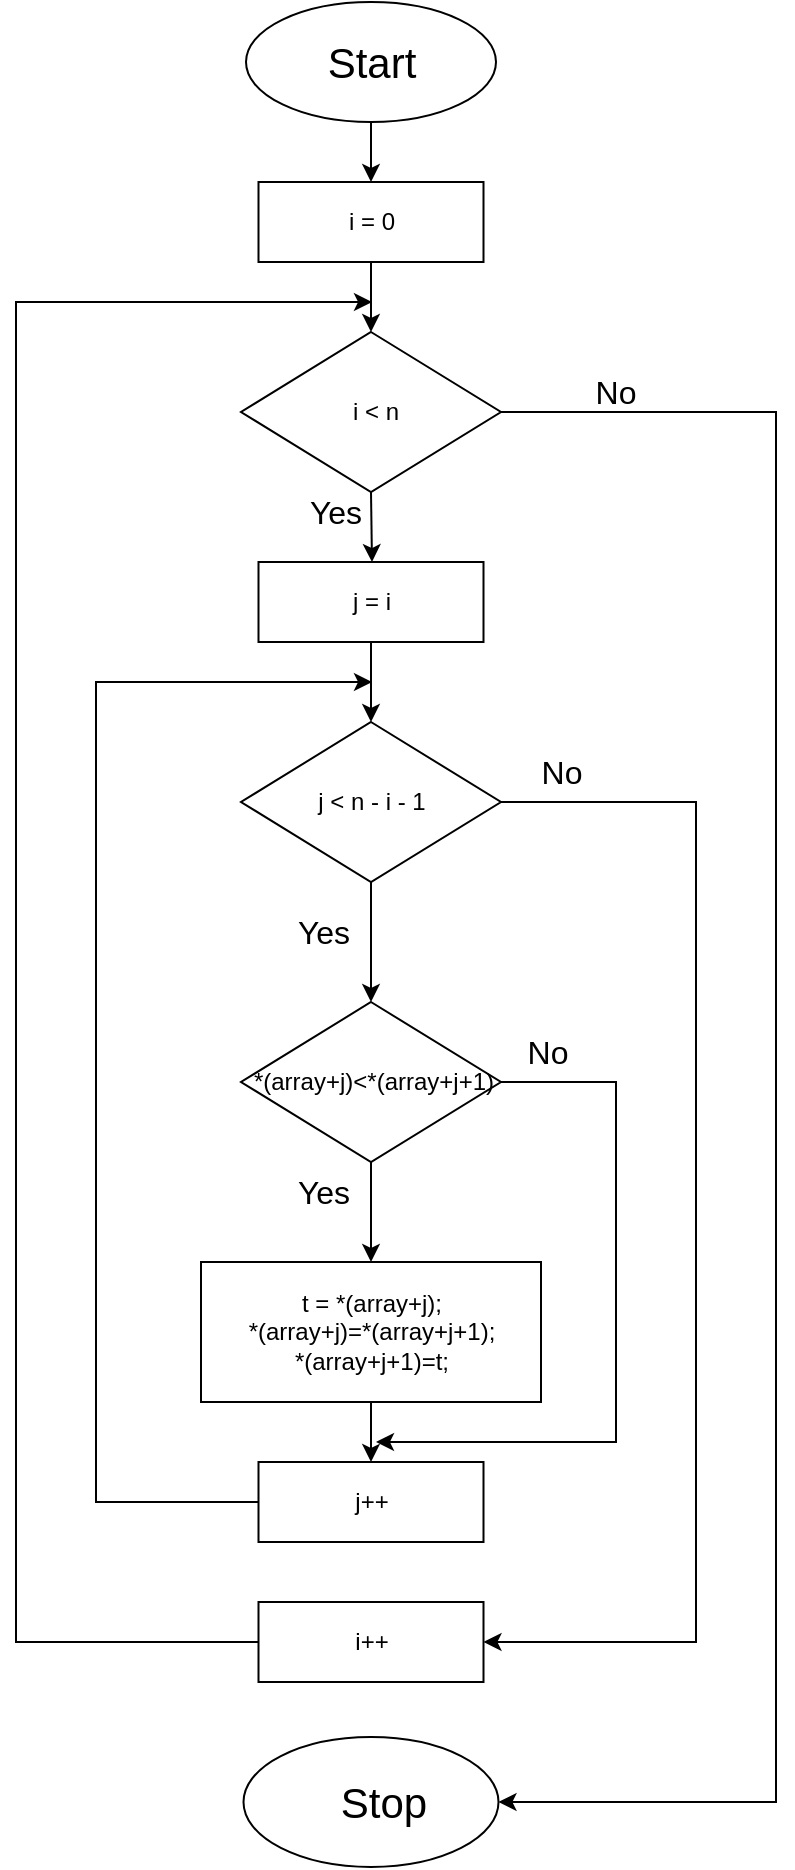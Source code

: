 <mxfile version="23.1.0" type="device" pages="9">
  <diagram name="Bubblesort" id="HZ0yQaSSm_GFu6ZqShw4">
    <mxGraphModel dx="1290" dy="530" grid="1" gridSize="10" guides="1" tooltips="1" connect="1" arrows="1" fold="1" page="1" pageScale="1" pageWidth="827" pageHeight="1169" math="0" shadow="0">
      <root>
        <mxCell id="V17yTtyNviXaEQIzeuZt-0" />
        <mxCell id="V17yTtyNviXaEQIzeuZt-1" parent="V17yTtyNviXaEQIzeuZt-0" />
        <mxCell id="yxLQfnr6C5toMhqmOMqC-1" style="edgeStyle=orthogonalEdgeStyle;rounded=0;orthogonalLoop=1;jettySize=auto;html=1;exitX=0.5;exitY=1;exitDx=0;exitDy=0;entryX=0.5;entryY=0;entryDx=0;entryDy=0;" parent="V17yTtyNviXaEQIzeuZt-1" source="V17yTtyNviXaEQIzeuZt-2" target="yxLQfnr6C5toMhqmOMqC-0" edge="1">
          <mxGeometry relative="1" as="geometry" />
        </mxCell>
        <mxCell id="V17yTtyNviXaEQIzeuZt-2" value="" style="ellipse;whiteSpace=wrap;html=1;" parent="V17yTtyNviXaEQIzeuZt-1" vertex="1">
          <mxGeometry x="315" y="70" width="125" height="60" as="geometry" />
        </mxCell>
        <mxCell id="V17yTtyNviXaEQIzeuZt-3" value="" style="ellipse;whiteSpace=wrap;html=1;" parent="V17yTtyNviXaEQIzeuZt-1" vertex="1">
          <mxGeometry x="313.75" y="937.5" width="127.5" height="65" as="geometry" />
        </mxCell>
        <mxCell id="yxLQfnr6C5toMhqmOMqC-12" style="edgeStyle=orthogonalEdgeStyle;rounded=0;orthogonalLoop=1;jettySize=auto;html=1;exitX=0.5;exitY=1;exitDx=0;exitDy=0;" parent="V17yTtyNviXaEQIzeuZt-1" source="V17yTtyNviXaEQIzeuZt-4" edge="1">
          <mxGeometry relative="1" as="geometry">
            <mxPoint x="378" y="350" as="targetPoint" />
          </mxGeometry>
        </mxCell>
        <mxCell id="yxLQfnr6C5toMhqmOMqC-25" style="edgeStyle=orthogonalEdgeStyle;rounded=0;orthogonalLoop=1;jettySize=auto;html=1;exitX=1;exitY=0.5;exitDx=0;exitDy=0;entryX=1;entryY=0.5;entryDx=0;entryDy=0;" parent="V17yTtyNviXaEQIzeuZt-1" source="V17yTtyNviXaEQIzeuZt-4" target="V17yTtyNviXaEQIzeuZt-3" edge="1">
          <mxGeometry relative="1" as="geometry">
            <mxPoint x="550" y="770" as="targetPoint" />
            <Array as="points">
              <mxPoint x="580" y="275" />
              <mxPoint x="580" y="970" />
            </Array>
          </mxGeometry>
        </mxCell>
        <mxCell id="V17yTtyNviXaEQIzeuZt-4" value="" style="rhombus;whiteSpace=wrap;html=1;" parent="V17yTtyNviXaEQIzeuZt-1" vertex="1">
          <mxGeometry x="312.5" y="235" width="130" height="80" as="geometry" />
        </mxCell>
        <mxCell id="V17yTtyNviXaEQIzeuZt-13" value="&lt;font style=&quot;font-size: 21px;&quot;&gt;Start&lt;/font&gt;" style="text;html=1;strokeColor=none;fillColor=none;align=center;verticalAlign=middle;whiteSpace=wrap;rounded=0;" parent="V17yTtyNviXaEQIzeuZt-1" vertex="1">
          <mxGeometry x="347.5" y="85" width="60" height="30" as="geometry" />
        </mxCell>
        <mxCell id="V17yTtyNviXaEQIzeuZt-14" value="&lt;font style=&quot;font-size: 21px;&quot;&gt;Stop&lt;/font&gt;" style="text;html=1;strokeColor=none;fillColor=none;align=center;verticalAlign=middle;whiteSpace=wrap;rounded=0;" parent="V17yTtyNviXaEQIzeuZt-1" vertex="1">
          <mxGeometry x="354" y="955" width="60" height="30" as="geometry" />
        </mxCell>
        <mxCell id="V17yTtyNviXaEQIzeuZt-19" value="&lt;font style=&quot;font-size: 16px;&quot;&gt;Yes&lt;/font&gt;" style="text;html=1;strokeColor=none;fillColor=none;align=center;verticalAlign=middle;whiteSpace=wrap;rounded=0;" parent="V17yTtyNviXaEQIzeuZt-1" vertex="1">
          <mxGeometry x="330" y="310" width="60" height="30" as="geometry" />
        </mxCell>
        <mxCell id="V17yTtyNviXaEQIzeuZt-20" value="&lt;font style=&quot;font-size: 16px;&quot;&gt;No&lt;/font&gt;" style="text;html=1;strokeColor=none;fillColor=none;align=center;verticalAlign=middle;whiteSpace=wrap;rounded=0;" parent="V17yTtyNviXaEQIzeuZt-1" vertex="1">
          <mxGeometry x="470" y="250" width="60" height="30" as="geometry" />
        </mxCell>
        <mxCell id="yxLQfnr6C5toMhqmOMqC-2" style="edgeStyle=orthogonalEdgeStyle;rounded=0;orthogonalLoop=1;jettySize=auto;html=1;exitX=0.5;exitY=1;exitDx=0;exitDy=0;entryX=0.5;entryY=0;entryDx=0;entryDy=0;" parent="V17yTtyNviXaEQIzeuZt-1" source="yxLQfnr6C5toMhqmOMqC-0" target="V17yTtyNviXaEQIzeuZt-4" edge="1">
          <mxGeometry relative="1" as="geometry" />
        </mxCell>
        <mxCell id="yxLQfnr6C5toMhqmOMqC-0" value="" style="rounded=0;whiteSpace=wrap;html=1;" parent="V17yTtyNviXaEQIzeuZt-1" vertex="1">
          <mxGeometry x="321.25" y="160" width="112.5" height="40" as="geometry" />
        </mxCell>
        <mxCell id="yxLQfnr6C5toMhqmOMqC-6" style="edgeStyle=orthogonalEdgeStyle;rounded=0;orthogonalLoop=1;jettySize=auto;html=1;exitX=0.5;exitY=1;exitDx=0;exitDy=0;entryX=0.5;entryY=0;entryDx=0;entryDy=0;" parent="V17yTtyNviXaEQIzeuZt-1" source="yxLQfnr6C5toMhqmOMqC-3" target="yxLQfnr6C5toMhqmOMqC-5" edge="1">
          <mxGeometry relative="1" as="geometry" />
        </mxCell>
        <mxCell id="yxLQfnr6C5toMhqmOMqC-3" value="" style="rounded=0;whiteSpace=wrap;html=1;" parent="V17yTtyNviXaEQIzeuZt-1" vertex="1">
          <mxGeometry x="321.25" y="350" width="112.5" height="40" as="geometry" />
        </mxCell>
        <mxCell id="yxLQfnr6C5toMhqmOMqC-18" style="edgeStyle=orthogonalEdgeStyle;rounded=0;orthogonalLoop=1;jettySize=auto;html=1;exitX=0.5;exitY=1;exitDx=0;exitDy=0;entryX=0.5;entryY=0;entryDx=0;entryDy=0;" parent="V17yTtyNviXaEQIzeuZt-1" source="yxLQfnr6C5toMhqmOMqC-5" target="yxLQfnr6C5toMhqmOMqC-20" edge="1">
          <mxGeometry relative="1" as="geometry">
            <mxPoint x="377.5" y="565" as="targetPoint" />
          </mxGeometry>
        </mxCell>
        <mxCell id="yxLQfnr6C5toMhqmOMqC-31" style="edgeStyle=orthogonalEdgeStyle;rounded=0;orthogonalLoop=1;jettySize=auto;html=1;exitX=1;exitY=0.5;exitDx=0;exitDy=0;entryX=1;entryY=0.5;entryDx=0;entryDy=0;" parent="V17yTtyNviXaEQIzeuZt-1" source="yxLQfnr6C5toMhqmOMqC-5" target="yxLQfnr6C5toMhqmOMqC-29" edge="1">
          <mxGeometry relative="1" as="geometry">
            <mxPoint x="520" y="830" as="targetPoint" />
            <Array as="points">
              <mxPoint x="540" y="470" />
              <mxPoint x="540" y="890" />
            </Array>
          </mxGeometry>
        </mxCell>
        <mxCell id="yxLQfnr6C5toMhqmOMqC-5" value="" style="rhombus;whiteSpace=wrap;html=1;" parent="V17yTtyNviXaEQIzeuZt-1" vertex="1">
          <mxGeometry x="312.5" y="430" width="130" height="80" as="geometry" />
        </mxCell>
        <mxCell id="yxLQfnr6C5toMhqmOMqC-9" value="i = 0" style="text;html=1;strokeColor=none;fillColor=none;align=center;verticalAlign=middle;whiteSpace=wrap;rounded=0;" parent="V17yTtyNviXaEQIzeuZt-1" vertex="1">
          <mxGeometry x="347.5" y="165" width="60" height="30" as="geometry" />
        </mxCell>
        <mxCell id="yxLQfnr6C5toMhqmOMqC-11" value="i &amp;lt; n" style="text;html=1;strokeColor=none;fillColor=none;align=center;verticalAlign=middle;whiteSpace=wrap;rounded=0;" parent="V17yTtyNviXaEQIzeuZt-1" vertex="1">
          <mxGeometry x="350" y="260" width="60" height="30" as="geometry" />
        </mxCell>
        <mxCell id="yxLQfnr6C5toMhqmOMqC-13" value="j = i" style="text;html=1;strokeColor=none;fillColor=none;align=center;verticalAlign=middle;whiteSpace=wrap;rounded=0;" parent="V17yTtyNviXaEQIzeuZt-1" vertex="1">
          <mxGeometry x="347.5" y="355" width="60" height="30" as="geometry" />
        </mxCell>
        <mxCell id="yxLQfnr6C5toMhqmOMqC-19" value="j &amp;lt; n - i - 1" style="text;html=1;strokeColor=none;fillColor=none;align=center;verticalAlign=middle;whiteSpace=wrap;rounded=0;" parent="V17yTtyNviXaEQIzeuZt-1" vertex="1">
          <mxGeometry x="347.5" y="455" width="60" height="30" as="geometry" />
        </mxCell>
        <mxCell id="yxLQfnr6C5toMhqmOMqC-23" style="edgeStyle=orthogonalEdgeStyle;rounded=0;orthogonalLoop=1;jettySize=auto;html=1;exitX=0.5;exitY=1;exitDx=0;exitDy=0;entryX=0.5;entryY=0;entryDx=0;entryDy=0;" parent="V17yTtyNviXaEQIzeuZt-1" source="yxLQfnr6C5toMhqmOMqC-20" target="yxLQfnr6C5toMhqmOMqC-22" edge="1">
          <mxGeometry relative="1" as="geometry" />
        </mxCell>
        <mxCell id="yxLQfnr6C5toMhqmOMqC-20" value="" style="rhombus;whiteSpace=wrap;html=1;" parent="V17yTtyNviXaEQIzeuZt-1" vertex="1">
          <mxGeometry x="312.5" y="570" width="130" height="80" as="geometry" />
        </mxCell>
        <mxCell id="yxLQfnr6C5toMhqmOMqC-46" style="edgeStyle=orthogonalEdgeStyle;rounded=0;orthogonalLoop=1;jettySize=auto;html=1;exitX=1;exitY=0.5;exitDx=0;exitDy=0;" parent="V17yTtyNviXaEQIzeuZt-1" source="yxLQfnr6C5toMhqmOMqC-21" edge="1">
          <mxGeometry relative="1" as="geometry">
            <mxPoint x="380" y="790" as="targetPoint" />
            <Array as="points">
              <mxPoint x="500" y="610" />
              <mxPoint x="500" y="790" />
            </Array>
          </mxGeometry>
        </mxCell>
        <mxCell id="yxLQfnr6C5toMhqmOMqC-21" value="*(array+j)&amp;lt;*(array+j+1)" style="text;html=1;strokeColor=none;fillColor=none;align=center;verticalAlign=middle;whiteSpace=wrap;rounded=0;" parent="V17yTtyNviXaEQIzeuZt-1" vertex="1">
          <mxGeometry x="316.25" y="595" width="126.25" height="30" as="geometry" />
        </mxCell>
        <mxCell id="yxLQfnr6C5toMhqmOMqC-28" style="edgeStyle=orthogonalEdgeStyle;rounded=0;orthogonalLoop=1;jettySize=auto;html=1;exitX=0;exitY=0.5;exitDx=0;exitDy=0;" parent="V17yTtyNviXaEQIzeuZt-1" source="yxLQfnr6C5toMhqmOMqC-36" edge="1">
          <mxGeometry relative="1" as="geometry">
            <mxPoint x="378" y="410" as="targetPoint" />
            <Array as="points">
              <mxPoint x="240" y="820" />
              <mxPoint x="240" y="410" />
            </Array>
          </mxGeometry>
        </mxCell>
        <mxCell id="yxLQfnr6C5toMhqmOMqC-38" style="edgeStyle=orthogonalEdgeStyle;rounded=0;orthogonalLoop=1;jettySize=auto;html=1;exitX=0.5;exitY=1;exitDx=0;exitDy=0;entryX=0.5;entryY=0;entryDx=0;entryDy=0;" parent="V17yTtyNviXaEQIzeuZt-1" source="yxLQfnr6C5toMhqmOMqC-22" target="yxLQfnr6C5toMhqmOMqC-36" edge="1">
          <mxGeometry relative="1" as="geometry" />
        </mxCell>
        <mxCell id="yxLQfnr6C5toMhqmOMqC-22" value="" style="rounded=0;whiteSpace=wrap;html=1;" parent="V17yTtyNviXaEQIzeuZt-1" vertex="1">
          <mxGeometry x="292.5" y="700" width="170" height="70" as="geometry" />
        </mxCell>
        <mxCell id="yxLQfnr6C5toMhqmOMqC-24" value="t = *(array+j);&lt;br&gt;*(array+j)=*(array+j+1);&lt;br&gt;*(array+j+1)=t;" style="text;html=1;strokeColor=none;fillColor=none;align=center;verticalAlign=middle;whiteSpace=wrap;rounded=0;" parent="V17yTtyNviXaEQIzeuZt-1" vertex="1">
          <mxGeometry x="307.5" y="722.5" width="140" height="25" as="geometry" />
        </mxCell>
        <mxCell id="yxLQfnr6C5toMhqmOMqC-26" value="&lt;font style=&quot;font-size: 16px;&quot;&gt;Yes&lt;/font&gt;" style="text;html=1;strokeColor=none;fillColor=none;align=center;verticalAlign=middle;whiteSpace=wrap;rounded=0;" parent="V17yTtyNviXaEQIzeuZt-1" vertex="1">
          <mxGeometry x="323.75" y="520" width="60" height="30" as="geometry" />
        </mxCell>
        <mxCell id="yxLQfnr6C5toMhqmOMqC-27" value="&lt;font style=&quot;font-size: 16px;&quot;&gt;Yes&lt;/font&gt;" style="text;html=1;strokeColor=none;fillColor=none;align=center;verticalAlign=middle;whiteSpace=wrap;rounded=0;" parent="V17yTtyNviXaEQIzeuZt-1" vertex="1">
          <mxGeometry x="323.75" y="650" width="60" height="30" as="geometry" />
        </mxCell>
        <mxCell id="yxLQfnr6C5toMhqmOMqC-34" style="edgeStyle=orthogonalEdgeStyle;rounded=0;orthogonalLoop=1;jettySize=auto;html=1;exitX=0;exitY=0.5;exitDx=0;exitDy=0;" parent="V17yTtyNviXaEQIzeuZt-1" source="yxLQfnr6C5toMhqmOMqC-29" edge="1">
          <mxGeometry relative="1" as="geometry">
            <mxPoint x="378" y="220" as="targetPoint" />
            <Array as="points">
              <mxPoint x="200" y="890" />
              <mxPoint x="200" y="220" />
            </Array>
          </mxGeometry>
        </mxCell>
        <mxCell id="yxLQfnr6C5toMhqmOMqC-29" value="&lt;br&gt;" style="rounded=0;whiteSpace=wrap;html=1;" parent="V17yTtyNviXaEQIzeuZt-1" vertex="1">
          <mxGeometry x="321.25" y="870" width="112.5" height="40" as="geometry" />
        </mxCell>
        <mxCell id="yxLQfnr6C5toMhqmOMqC-30" value="i++" style="text;html=1;strokeColor=none;fillColor=none;align=center;verticalAlign=middle;whiteSpace=wrap;rounded=0;" parent="V17yTtyNviXaEQIzeuZt-1" vertex="1">
          <mxGeometry x="347.5" y="875" width="60" height="30" as="geometry" />
        </mxCell>
        <mxCell id="yxLQfnr6C5toMhqmOMqC-33" value="&lt;font style=&quot;font-size: 16px;&quot;&gt;No&lt;/font&gt;" style="text;html=1;strokeColor=none;fillColor=none;align=center;verticalAlign=middle;whiteSpace=wrap;rounded=0;" parent="V17yTtyNviXaEQIzeuZt-1" vertex="1">
          <mxGeometry x="442.5" y="440" width="60" height="30" as="geometry" />
        </mxCell>
        <mxCell id="yxLQfnr6C5toMhqmOMqC-36" value="&lt;br&gt;" style="rounded=0;whiteSpace=wrap;html=1;" parent="V17yTtyNviXaEQIzeuZt-1" vertex="1">
          <mxGeometry x="321.25" y="800" width="112.5" height="40" as="geometry" />
        </mxCell>
        <mxCell id="yxLQfnr6C5toMhqmOMqC-37" value="j++" style="text;html=1;strokeColor=none;fillColor=none;align=center;verticalAlign=middle;whiteSpace=wrap;rounded=0;" parent="V17yTtyNviXaEQIzeuZt-1" vertex="1">
          <mxGeometry x="347.5" y="805" width="60" height="30" as="geometry" />
        </mxCell>
        <mxCell id="yxLQfnr6C5toMhqmOMqC-40" value="&lt;font style=&quot;font-size: 16px;&quot;&gt;No&lt;/font&gt;" style="text;html=1;strokeColor=none;fillColor=none;align=center;verticalAlign=middle;whiteSpace=wrap;rounded=0;" parent="V17yTtyNviXaEQIzeuZt-1" vertex="1">
          <mxGeometry x="436.25" y="580" width="60" height="30" as="geometry" />
        </mxCell>
      </root>
    </mxGraphModel>
  </diagram>
  <diagram name="selection" id="NYbHlcSqCDbJa6seMmSB">
    <mxGraphModel dx="1290" dy="530" grid="1" gridSize="10" guides="1" tooltips="1" connect="1" arrows="1" fold="1" page="1" pageScale="1" pageWidth="827" pageHeight="1169" math="0" shadow="0">
      <root>
        <mxCell id="it6Nqs2jh09yRAR2Ot8Z-0" />
        <mxCell id="it6Nqs2jh09yRAR2Ot8Z-1" parent="it6Nqs2jh09yRAR2Ot8Z-0" />
        <mxCell id="it6Nqs2jh09yRAR2Ot8Z-2" style="edgeStyle=orthogonalEdgeStyle;rounded=0;orthogonalLoop=1;jettySize=auto;html=1;exitX=0.5;exitY=1;exitDx=0;exitDy=0;entryX=0.5;entryY=0;entryDx=0;entryDy=0;" parent="it6Nqs2jh09yRAR2Ot8Z-1" source="it6Nqs2jh09yRAR2Ot8Z-3" target="it6Nqs2jh09yRAR2Ot8Z-13" edge="1">
          <mxGeometry relative="1" as="geometry" />
        </mxCell>
        <mxCell id="it6Nqs2jh09yRAR2Ot8Z-3" value="" style="ellipse;whiteSpace=wrap;html=1;" parent="it6Nqs2jh09yRAR2Ot8Z-1" vertex="1">
          <mxGeometry x="321.5" y="10" width="125" height="60" as="geometry" />
        </mxCell>
        <mxCell id="it6Nqs2jh09yRAR2Ot8Z-4" value="" style="ellipse;whiteSpace=wrap;html=1;" parent="it6Nqs2jh09yRAR2Ot8Z-1" vertex="1">
          <mxGeometry x="320.25" y="1030" width="127.5" height="65" as="geometry" />
        </mxCell>
        <mxCell id="it6Nqs2jh09yRAR2Ot8Z-6" style="edgeStyle=orthogonalEdgeStyle;rounded=0;orthogonalLoop=1;jettySize=auto;html=1;exitX=1;exitY=0.5;exitDx=0;exitDy=0;entryX=1;entryY=0.5;entryDx=0;entryDy=0;" parent="it6Nqs2jh09yRAR2Ot8Z-1" source="it6Nqs2jh09yRAR2Ot8Z-7" target="it6Nqs2jh09yRAR2Ot8Z-4" edge="1">
          <mxGeometry relative="1" as="geometry">
            <mxPoint x="480" y="1030" as="targetPoint" />
            <Array as="points">
              <mxPoint x="580" y="215" />
              <mxPoint x="580" y="1063" />
            </Array>
          </mxGeometry>
        </mxCell>
        <mxCell id="JQopxJ8aQk_7NfzUrQGt-4" style="edgeStyle=orthogonalEdgeStyle;rounded=0;orthogonalLoop=1;jettySize=auto;html=1;exitX=0.5;exitY=1;exitDx=0;exitDy=0;entryX=0.5;entryY=0;entryDx=0;entryDy=0;" parent="it6Nqs2jh09yRAR2Ot8Z-1" source="it6Nqs2jh09yRAR2Ot8Z-7" target="it6Nqs2jh09yRAR2Ot8Z-15" edge="1">
          <mxGeometry relative="1" as="geometry" />
        </mxCell>
        <mxCell id="it6Nqs2jh09yRAR2Ot8Z-7" value="" style="rhombus;whiteSpace=wrap;html=1;" parent="it6Nqs2jh09yRAR2Ot8Z-1" vertex="1">
          <mxGeometry x="319" y="175" width="130" height="80" as="geometry" />
        </mxCell>
        <mxCell id="it6Nqs2jh09yRAR2Ot8Z-8" value="&lt;font style=&quot;font-size: 21px;&quot;&gt;Start&lt;/font&gt;" style="text;html=1;strokeColor=none;fillColor=none;align=center;verticalAlign=middle;whiteSpace=wrap;rounded=0;" parent="it6Nqs2jh09yRAR2Ot8Z-1" vertex="1">
          <mxGeometry x="354" y="25" width="60" height="30" as="geometry" />
        </mxCell>
        <mxCell id="it6Nqs2jh09yRAR2Ot8Z-9" value="&lt;font style=&quot;font-size: 21px;&quot;&gt;Stop&lt;/font&gt;" style="text;html=1;strokeColor=none;fillColor=none;align=center;verticalAlign=middle;whiteSpace=wrap;rounded=0;" parent="it6Nqs2jh09yRAR2Ot8Z-1" vertex="1">
          <mxGeometry x="354" y="1047.5" width="60" height="30" as="geometry" />
        </mxCell>
        <mxCell id="it6Nqs2jh09yRAR2Ot8Z-10" value="&lt;font style=&quot;font-size: 16px;&quot;&gt;Yes&lt;/font&gt;" style="text;html=1;strokeColor=none;fillColor=none;align=center;verticalAlign=middle;whiteSpace=wrap;rounded=0;" parent="it6Nqs2jh09yRAR2Ot8Z-1" vertex="1">
          <mxGeometry x="340" y="250" width="60" height="30" as="geometry" />
        </mxCell>
        <mxCell id="it6Nqs2jh09yRAR2Ot8Z-11" value="&lt;font style=&quot;font-size: 16px;&quot;&gt;No&lt;/font&gt;" style="text;html=1;strokeColor=none;fillColor=none;align=center;verticalAlign=middle;whiteSpace=wrap;rounded=0;" parent="it6Nqs2jh09yRAR2Ot8Z-1" vertex="1">
          <mxGeometry x="480" y="190" width="60" height="30" as="geometry" />
        </mxCell>
        <mxCell id="it6Nqs2jh09yRAR2Ot8Z-12" style="edgeStyle=orthogonalEdgeStyle;rounded=0;orthogonalLoop=1;jettySize=auto;html=1;exitX=0.5;exitY=1;exitDx=0;exitDy=0;entryX=0.5;entryY=0;entryDx=0;entryDy=0;" parent="it6Nqs2jh09yRAR2Ot8Z-1" source="it6Nqs2jh09yRAR2Ot8Z-13" target="it6Nqs2jh09yRAR2Ot8Z-7" edge="1">
          <mxGeometry relative="1" as="geometry" />
        </mxCell>
        <mxCell id="it6Nqs2jh09yRAR2Ot8Z-13" value="" style="rounded=0;whiteSpace=wrap;html=1;" parent="it6Nqs2jh09yRAR2Ot8Z-1" vertex="1">
          <mxGeometry x="327.75" y="100" width="112.5" height="40" as="geometry" />
        </mxCell>
        <mxCell id="JQopxJ8aQk_7NfzUrQGt-5" style="edgeStyle=orthogonalEdgeStyle;rounded=0;orthogonalLoop=1;jettySize=auto;html=1;exitX=0.5;exitY=1;exitDx=0;exitDy=0;entryX=0.5;entryY=0;entryDx=0;entryDy=0;" parent="it6Nqs2jh09yRAR2Ot8Z-1" source="it6Nqs2jh09yRAR2Ot8Z-15" target="JQopxJ8aQk_7NfzUrQGt-1" edge="1">
          <mxGeometry relative="1" as="geometry" />
        </mxCell>
        <mxCell id="it6Nqs2jh09yRAR2Ot8Z-15" value="" style="rounded=0;whiteSpace=wrap;html=1;" parent="it6Nqs2jh09yRAR2Ot8Z-1" vertex="1">
          <mxGeometry x="327.75" y="280" width="112.5" height="40" as="geometry" />
        </mxCell>
        <mxCell id="it6Nqs2jh09yRAR2Ot8Z-16" style="edgeStyle=orthogonalEdgeStyle;rounded=0;orthogonalLoop=1;jettySize=auto;html=1;exitX=0.5;exitY=1;exitDx=0;exitDy=0;entryX=0.5;entryY=0;entryDx=0;entryDy=0;" parent="it6Nqs2jh09yRAR2Ot8Z-1" source="it6Nqs2jh09yRAR2Ot8Z-18" target="it6Nqs2jh09yRAR2Ot8Z-24" edge="1">
          <mxGeometry relative="1" as="geometry">
            <mxPoint x="377.5" y="565" as="targetPoint" />
          </mxGeometry>
        </mxCell>
        <mxCell id="it6Nqs2jh09yRAR2Ot8Z-17" style="edgeStyle=orthogonalEdgeStyle;rounded=0;orthogonalLoop=1;jettySize=auto;html=1;exitX=1;exitY=0.5;exitDx=0;exitDy=0;entryX=1;entryY=0.5;entryDx=0;entryDy=0;" parent="it6Nqs2jh09yRAR2Ot8Z-1" source="it6Nqs2jh09yRAR2Ot8Z-18" target="ao59PNhH58vnb1CS6F0q-2" edge="1">
          <mxGeometry relative="1" as="geometry">
            <mxPoint x="480" y="1010" as="targetPoint" />
            <Array as="points">
              <mxPoint x="540" y="470" />
              <mxPoint x="540" y="895" />
            </Array>
          </mxGeometry>
        </mxCell>
        <mxCell id="it6Nqs2jh09yRAR2Ot8Z-18" value="" style="rhombus;whiteSpace=wrap;html=1;" parent="it6Nqs2jh09yRAR2Ot8Z-1" vertex="1">
          <mxGeometry x="321.25" y="430" width="130" height="80" as="geometry" />
        </mxCell>
        <mxCell id="it6Nqs2jh09yRAR2Ot8Z-19" value="i = 0" style="text;html=1;strokeColor=none;fillColor=none;align=center;verticalAlign=middle;whiteSpace=wrap;rounded=0;" parent="it6Nqs2jh09yRAR2Ot8Z-1" vertex="1">
          <mxGeometry x="354" y="105" width="60" height="30" as="geometry" />
        </mxCell>
        <mxCell id="it6Nqs2jh09yRAR2Ot8Z-20" value="i &amp;lt; n" style="text;html=1;strokeColor=none;fillColor=none;align=center;verticalAlign=middle;whiteSpace=wrap;rounded=0;" parent="it6Nqs2jh09yRAR2Ot8Z-1" vertex="1">
          <mxGeometry x="356.5" y="200" width="60" height="30" as="geometry" />
        </mxCell>
        <mxCell id="it6Nqs2jh09yRAR2Ot8Z-21" value="min = *(array+i);&lt;br&gt;minind = i;" style="text;html=1;strokeColor=none;fillColor=none;align=center;verticalAlign=middle;whiteSpace=wrap;rounded=0;" parent="it6Nqs2jh09yRAR2Ot8Z-1" vertex="1">
          <mxGeometry x="332.5" y="285" width="102.5" height="30" as="geometry" />
        </mxCell>
        <mxCell id="it6Nqs2jh09yRAR2Ot8Z-22" value="j &amp;lt; n" style="text;html=1;strokeColor=none;fillColor=none;align=center;verticalAlign=middle;whiteSpace=wrap;rounded=0;" parent="it6Nqs2jh09yRAR2Ot8Z-1" vertex="1">
          <mxGeometry x="354" y="455" width="60" height="30" as="geometry" />
        </mxCell>
        <mxCell id="it6Nqs2jh09yRAR2Ot8Z-23" style="edgeStyle=orthogonalEdgeStyle;rounded=0;orthogonalLoop=1;jettySize=auto;html=1;exitX=0.5;exitY=1;exitDx=0;exitDy=0;entryX=0.5;entryY=0;entryDx=0;entryDy=0;" parent="it6Nqs2jh09yRAR2Ot8Z-1" source="it6Nqs2jh09yRAR2Ot8Z-24" target="it6Nqs2jh09yRAR2Ot8Z-29" edge="1">
          <mxGeometry relative="1" as="geometry" />
        </mxCell>
        <mxCell id="it6Nqs2jh09yRAR2Ot8Z-24" value="" style="rhombus;whiteSpace=wrap;html=1;" parent="it6Nqs2jh09yRAR2Ot8Z-1" vertex="1">
          <mxGeometry x="321.25" y="570" width="130" height="80" as="geometry" />
        </mxCell>
        <mxCell id="it6Nqs2jh09yRAR2Ot8Z-25" style="edgeStyle=orthogonalEdgeStyle;rounded=0;orthogonalLoop=1;jettySize=auto;html=1;exitX=1;exitY=0.5;exitDx=0;exitDy=0;" parent="it6Nqs2jh09yRAR2Ot8Z-1" source="it6Nqs2jh09yRAR2Ot8Z-26" edge="1">
          <mxGeometry relative="1" as="geometry">
            <mxPoint x="389" y="780" as="targetPoint" />
            <Array as="points">
              <mxPoint x="500" y="610" />
              <mxPoint x="500" y="780" />
            </Array>
          </mxGeometry>
        </mxCell>
        <mxCell id="it6Nqs2jh09yRAR2Ot8Z-26" value="*(array+j)&amp;lt;min" style="text;html=1;strokeColor=none;fillColor=none;align=center;verticalAlign=middle;whiteSpace=wrap;rounded=0;" parent="it6Nqs2jh09yRAR2Ot8Z-1" vertex="1">
          <mxGeometry x="332.5" y="595" width="112.5" height="30" as="geometry" />
        </mxCell>
        <mxCell id="it6Nqs2jh09yRAR2Ot8Z-28" style="edgeStyle=orthogonalEdgeStyle;rounded=0;orthogonalLoop=1;jettySize=auto;html=1;exitX=0.5;exitY=1;exitDx=0;exitDy=0;entryX=0.5;entryY=0;entryDx=0;entryDy=0;" parent="it6Nqs2jh09yRAR2Ot8Z-1" source="it6Nqs2jh09yRAR2Ot8Z-29" target="it6Nqs2jh09yRAR2Ot8Z-37" edge="1">
          <mxGeometry relative="1" as="geometry" />
        </mxCell>
        <mxCell id="it6Nqs2jh09yRAR2Ot8Z-29" value="" style="rounded=0;whiteSpace=wrap;html=1;" parent="it6Nqs2jh09yRAR2Ot8Z-1" vertex="1">
          <mxGeometry x="301.25" y="700" width="170" height="70" as="geometry" />
        </mxCell>
        <mxCell id="it6Nqs2jh09yRAR2Ot8Z-30" value="min = *(array+j);&lt;br&gt;minind = j;" style="text;html=1;strokeColor=none;fillColor=none;align=center;verticalAlign=middle;whiteSpace=wrap;rounded=0;" parent="it6Nqs2jh09yRAR2Ot8Z-1" vertex="1">
          <mxGeometry x="336.88" y="722.5" width="93.75" height="25" as="geometry" />
        </mxCell>
        <mxCell id="it6Nqs2jh09yRAR2Ot8Z-31" value="&lt;font style=&quot;font-size: 16px;&quot;&gt;Yes&lt;/font&gt;" style="text;html=1;strokeColor=none;fillColor=none;align=center;verticalAlign=middle;whiteSpace=wrap;rounded=0;" parent="it6Nqs2jh09yRAR2Ot8Z-1" vertex="1">
          <mxGeometry x="323.75" y="520" width="60" height="30" as="geometry" />
        </mxCell>
        <mxCell id="it6Nqs2jh09yRAR2Ot8Z-32" value="&lt;font style=&quot;font-size: 16px;&quot;&gt;Yes&lt;/font&gt;" style="text;html=1;strokeColor=none;fillColor=none;align=center;verticalAlign=middle;whiteSpace=wrap;rounded=0;" parent="it6Nqs2jh09yRAR2Ot8Z-1" vertex="1">
          <mxGeometry x="323.75" y="650" width="60" height="30" as="geometry" />
        </mxCell>
        <mxCell id="it6Nqs2jh09yRAR2Ot8Z-33" style="edgeStyle=orthogonalEdgeStyle;rounded=0;orthogonalLoop=1;jettySize=auto;html=1;exitX=0;exitY=0.5;exitDx=0;exitDy=0;" parent="it6Nqs2jh09yRAR2Ot8Z-1" source="it6Nqs2jh09yRAR2Ot8Z-34" edge="1">
          <mxGeometry relative="1" as="geometry">
            <mxPoint x="390" y="160" as="targetPoint" />
            <Array as="points">
              <mxPoint x="330" y="980" />
              <mxPoint x="200" y="980" />
              <mxPoint x="200" y="160" />
            </Array>
          </mxGeometry>
        </mxCell>
        <mxCell id="it6Nqs2jh09yRAR2Ot8Z-34" value="&lt;br&gt;" style="rounded=0;whiteSpace=wrap;html=1;" parent="it6Nqs2jh09yRAR2Ot8Z-1" vertex="1">
          <mxGeometry x="330.25" y="955" width="112.5" height="40" as="geometry" />
        </mxCell>
        <mxCell id="it6Nqs2jh09yRAR2Ot8Z-35" value="i++;" style="text;html=1;strokeColor=none;fillColor=none;align=center;verticalAlign=middle;whiteSpace=wrap;rounded=0;" parent="it6Nqs2jh09yRAR2Ot8Z-1" vertex="1">
          <mxGeometry x="354" y="960" width="60" height="30" as="geometry" />
        </mxCell>
        <mxCell id="it6Nqs2jh09yRAR2Ot8Z-36" value="&lt;font style=&quot;font-size: 16px;&quot;&gt;No&lt;/font&gt;" style="text;html=1;strokeColor=none;fillColor=none;align=center;verticalAlign=middle;whiteSpace=wrap;rounded=0;" parent="it6Nqs2jh09yRAR2Ot8Z-1" vertex="1">
          <mxGeometry x="442.5" y="440" width="60" height="30" as="geometry" />
        </mxCell>
        <mxCell id="ao59PNhH58vnb1CS6F0q-0" style="edgeStyle=orthogonalEdgeStyle;rounded=0;orthogonalLoop=1;jettySize=auto;html=1;exitX=0;exitY=0.5;exitDx=0;exitDy=0;" parent="it6Nqs2jh09yRAR2Ot8Z-1" source="it6Nqs2jh09yRAR2Ot8Z-37" edge="1">
          <mxGeometry relative="1" as="geometry">
            <mxPoint x="387" y="420" as="targetPoint" />
            <Array as="points">
              <mxPoint x="240" y="820" />
              <mxPoint x="240" y="420" />
              <mxPoint x="310" y="420" />
            </Array>
          </mxGeometry>
        </mxCell>
        <mxCell id="it6Nqs2jh09yRAR2Ot8Z-37" value="&lt;br&gt;" style="rounded=0;whiteSpace=wrap;html=1;" parent="it6Nqs2jh09yRAR2Ot8Z-1" vertex="1">
          <mxGeometry x="330.25" y="800" width="112.5" height="40" as="geometry" />
        </mxCell>
        <mxCell id="it6Nqs2jh09yRAR2Ot8Z-38" value="j++;" style="text;html=1;strokeColor=none;fillColor=none;align=center;verticalAlign=middle;whiteSpace=wrap;rounded=0;" parent="it6Nqs2jh09yRAR2Ot8Z-1" vertex="1">
          <mxGeometry x="354" y="805" width="60" height="30" as="geometry" />
        </mxCell>
        <mxCell id="it6Nqs2jh09yRAR2Ot8Z-39" value="&lt;font style=&quot;font-size: 16px;&quot;&gt;No&lt;/font&gt;" style="text;html=1;strokeColor=none;fillColor=none;align=center;verticalAlign=middle;whiteSpace=wrap;rounded=0;" parent="it6Nqs2jh09yRAR2Ot8Z-1" vertex="1">
          <mxGeometry x="436.25" y="580" width="60" height="30" as="geometry" />
        </mxCell>
        <mxCell id="JQopxJ8aQk_7NfzUrQGt-6" style="edgeStyle=orthogonalEdgeStyle;rounded=0;orthogonalLoop=1;jettySize=auto;html=1;exitX=0.5;exitY=1;exitDx=0;exitDy=0;entryX=0.5;entryY=0;entryDx=0;entryDy=0;" parent="it6Nqs2jh09yRAR2Ot8Z-1" source="JQopxJ8aQk_7NfzUrQGt-1" target="it6Nqs2jh09yRAR2Ot8Z-18" edge="1">
          <mxGeometry relative="1" as="geometry" />
        </mxCell>
        <mxCell id="JQopxJ8aQk_7NfzUrQGt-1" value="" style="rounded=0;whiteSpace=wrap;html=1;" parent="it6Nqs2jh09yRAR2Ot8Z-1" vertex="1">
          <mxGeometry x="330" y="350" width="112.5" height="40" as="geometry" />
        </mxCell>
        <mxCell id="JQopxJ8aQk_7NfzUrQGt-2" value="j = i;" style="text;html=1;strokeColor=none;fillColor=none;align=center;verticalAlign=middle;whiteSpace=wrap;rounded=0;" parent="it6Nqs2jh09yRAR2Ot8Z-1" vertex="1">
          <mxGeometry x="356.25" y="355" width="60" height="30" as="geometry" />
        </mxCell>
        <mxCell id="ao59PNhH58vnb1CS6F0q-6" style="edgeStyle=orthogonalEdgeStyle;rounded=0;orthogonalLoop=1;jettySize=auto;html=1;exitX=0.5;exitY=1;exitDx=0;exitDy=0;entryX=0.5;entryY=0;entryDx=0;entryDy=0;" parent="it6Nqs2jh09yRAR2Ot8Z-1" source="ao59PNhH58vnb1CS6F0q-2" target="it6Nqs2jh09yRAR2Ot8Z-34" edge="1">
          <mxGeometry relative="1" as="geometry" />
        </mxCell>
        <mxCell id="ao59PNhH58vnb1CS6F0q-2" value="&lt;br&gt;" style="rounded=0;whiteSpace=wrap;html=1;" parent="it6Nqs2jh09yRAR2Ot8Z-1" vertex="1">
          <mxGeometry x="309.63" y="870" width="153.75" height="50" as="geometry" />
        </mxCell>
        <mxCell id="ao59PNhH58vnb1CS6F0q-3" value="&lt;div&gt;*(array+minind)=*(array+i);&lt;/div&gt;&lt;div&gt;&amp;nbsp; &amp;nbsp; &amp;nbsp; &amp;nbsp;*(array+i)=min;&lt;/div&gt;" style="text;html=1;strokeColor=none;fillColor=none;align=center;verticalAlign=middle;whiteSpace=wrap;rounded=0;" parent="it6Nqs2jh09yRAR2Ot8Z-1" vertex="1">
          <mxGeometry x="305.63" y="880" width="161.25" height="30" as="geometry" />
        </mxCell>
      </root>
    </mxGraphModel>
  </diagram>
  <diagram id="C5RBs43oDa-KdzZeNtuy" name="checkpairspointer">
    <mxGraphModel dx="1122" dy="461" grid="1" gridSize="10" guides="1" tooltips="1" connect="1" arrows="1" fold="1" page="1" pageScale="1" pageWidth="827" pageHeight="1169" math="0" shadow="0">
      <root>
        <mxCell id="WIyWlLk6GJQsqaUBKTNV-0" />
        <mxCell id="WIyWlLk6GJQsqaUBKTNV-1" parent="WIyWlLk6GJQsqaUBKTNV-0" />
        <mxCell id="1tKoSjYtLn7CUxQjxqAf-0" style="edgeStyle=orthogonalEdgeStyle;rounded=0;orthogonalLoop=1;jettySize=auto;html=1;exitX=0.5;exitY=1;exitDx=0;exitDy=0;entryX=0.5;entryY=0;entryDx=0;entryDy=0;" edge="1" parent="WIyWlLk6GJQsqaUBKTNV-1" source="1tKoSjYtLn7CUxQjxqAf-1" target="1tKoSjYtLn7CUxQjxqAf-11">
          <mxGeometry relative="1" as="geometry" />
        </mxCell>
        <mxCell id="1tKoSjYtLn7CUxQjxqAf-1" value="" style="ellipse;whiteSpace=wrap;html=1;" vertex="1" parent="WIyWlLk6GJQsqaUBKTNV-1">
          <mxGeometry x="315" y="70" width="125" height="60" as="geometry" />
        </mxCell>
        <mxCell id="1tKoSjYtLn7CUxQjxqAf-40" style="edgeStyle=orthogonalEdgeStyle;rounded=0;orthogonalLoop=1;jettySize=auto;html=1;exitX=0.5;exitY=1;exitDx=0;exitDy=0;entryX=0.5;entryY=0;entryDx=0;entryDy=0;" edge="1" parent="WIyWlLk6GJQsqaUBKTNV-1" source="1tKoSjYtLn7CUxQjxqAf-2" target="1tKoSjYtLn7CUxQjxqAf-38">
          <mxGeometry relative="1" as="geometry" />
        </mxCell>
        <mxCell id="1tKoSjYtLn7CUxQjxqAf-2" value="" style="ellipse;whiteSpace=wrap;html=1;" vertex="1" parent="WIyWlLk6GJQsqaUBKTNV-1">
          <mxGeometry x="313.75" y="937.5" width="127.5" height="65" as="geometry" />
        </mxCell>
        <mxCell id="1tKoSjYtLn7CUxQjxqAf-3" style="edgeStyle=orthogonalEdgeStyle;rounded=0;orthogonalLoop=1;jettySize=auto;html=1;exitX=0.5;exitY=1;exitDx=0;exitDy=0;" edge="1" parent="WIyWlLk6GJQsqaUBKTNV-1" source="1tKoSjYtLn7CUxQjxqAf-5">
          <mxGeometry relative="1" as="geometry">
            <mxPoint x="378" y="350" as="targetPoint" />
          </mxGeometry>
        </mxCell>
        <mxCell id="1tKoSjYtLn7CUxQjxqAf-4" style="edgeStyle=orthogonalEdgeStyle;rounded=0;orthogonalLoop=1;jettySize=auto;html=1;exitX=1;exitY=0.5;exitDx=0;exitDy=0;entryX=1;entryY=0.5;entryDx=0;entryDy=0;" edge="1" parent="WIyWlLk6GJQsqaUBKTNV-1" source="1tKoSjYtLn7CUxQjxqAf-5" target="1tKoSjYtLn7CUxQjxqAf-2">
          <mxGeometry relative="1" as="geometry">
            <mxPoint x="550" y="770" as="targetPoint" />
            <Array as="points">
              <mxPoint x="580" y="275" />
              <mxPoint x="580" y="970" />
            </Array>
          </mxGeometry>
        </mxCell>
        <mxCell id="1tKoSjYtLn7CUxQjxqAf-5" value="" style="rhombus;whiteSpace=wrap;html=1;" vertex="1" parent="WIyWlLk6GJQsqaUBKTNV-1">
          <mxGeometry x="312.5" y="235" width="130" height="80" as="geometry" />
        </mxCell>
        <mxCell id="1tKoSjYtLn7CUxQjxqAf-6" value="&lt;font style=&quot;font-size: 21px;&quot;&gt;Start&lt;/font&gt;" style="text;html=1;strokeColor=none;fillColor=none;align=center;verticalAlign=middle;whiteSpace=wrap;rounded=0;" vertex="1" parent="WIyWlLk6GJQsqaUBKTNV-1">
          <mxGeometry x="347.5" y="85" width="60" height="30" as="geometry" />
        </mxCell>
        <mxCell id="1tKoSjYtLn7CUxQjxqAf-7" value="&lt;font style=&quot;font-size: 12px;&quot;&gt;return status;&lt;/font&gt;" style="text;html=1;strokeColor=none;fillColor=none;align=center;verticalAlign=middle;whiteSpace=wrap;rounded=0;" vertex="1" parent="WIyWlLk6GJQsqaUBKTNV-1">
          <mxGeometry x="341.25" y="955" width="72.5" height="30" as="geometry" />
        </mxCell>
        <mxCell id="1tKoSjYtLn7CUxQjxqAf-8" value="&lt;font style=&quot;font-size: 16px;&quot;&gt;Yes&lt;/font&gt;" style="text;html=1;strokeColor=none;fillColor=none;align=center;verticalAlign=middle;whiteSpace=wrap;rounded=0;" vertex="1" parent="WIyWlLk6GJQsqaUBKTNV-1">
          <mxGeometry x="330" y="310" width="60" height="30" as="geometry" />
        </mxCell>
        <mxCell id="1tKoSjYtLn7CUxQjxqAf-9" value="&lt;font style=&quot;font-size: 16px;&quot;&gt;No&lt;/font&gt;" style="text;html=1;strokeColor=none;fillColor=none;align=center;verticalAlign=middle;whiteSpace=wrap;rounded=0;" vertex="1" parent="WIyWlLk6GJQsqaUBKTNV-1">
          <mxGeometry x="470" y="250" width="60" height="30" as="geometry" />
        </mxCell>
        <mxCell id="1tKoSjYtLn7CUxQjxqAf-10" style="edgeStyle=orthogonalEdgeStyle;rounded=0;orthogonalLoop=1;jettySize=auto;html=1;exitX=0.5;exitY=1;exitDx=0;exitDy=0;entryX=0.5;entryY=0;entryDx=0;entryDy=0;" edge="1" parent="WIyWlLk6GJQsqaUBKTNV-1" source="1tKoSjYtLn7CUxQjxqAf-11" target="1tKoSjYtLn7CUxQjxqAf-5">
          <mxGeometry relative="1" as="geometry" />
        </mxCell>
        <mxCell id="1tKoSjYtLn7CUxQjxqAf-11" value="" style="rounded=0;whiteSpace=wrap;html=1;" vertex="1" parent="WIyWlLk6GJQsqaUBKTNV-1">
          <mxGeometry x="321.25" y="160" width="112.5" height="40" as="geometry" />
        </mxCell>
        <mxCell id="1tKoSjYtLn7CUxQjxqAf-12" style="edgeStyle=orthogonalEdgeStyle;rounded=0;orthogonalLoop=1;jettySize=auto;html=1;exitX=0.5;exitY=1;exitDx=0;exitDy=0;entryX=0.5;entryY=0;entryDx=0;entryDy=0;" edge="1" parent="WIyWlLk6GJQsqaUBKTNV-1" source="1tKoSjYtLn7CUxQjxqAf-13" target="1tKoSjYtLn7CUxQjxqAf-16">
          <mxGeometry relative="1" as="geometry" />
        </mxCell>
        <mxCell id="1tKoSjYtLn7CUxQjxqAf-13" value="" style="rounded=0;whiteSpace=wrap;html=1;" vertex="1" parent="WIyWlLk6GJQsqaUBKTNV-1">
          <mxGeometry x="321.25" y="350" width="112.5" height="40" as="geometry" />
        </mxCell>
        <mxCell id="1tKoSjYtLn7CUxQjxqAf-14" style="edgeStyle=orthogonalEdgeStyle;rounded=0;orthogonalLoop=1;jettySize=auto;html=1;exitX=0.5;exitY=1;exitDx=0;exitDy=0;entryX=0.5;entryY=0;entryDx=0;entryDy=0;" edge="1" parent="WIyWlLk6GJQsqaUBKTNV-1" source="1tKoSjYtLn7CUxQjxqAf-16" target="1tKoSjYtLn7CUxQjxqAf-22">
          <mxGeometry relative="1" as="geometry">
            <mxPoint x="377.5" y="565" as="targetPoint" />
          </mxGeometry>
        </mxCell>
        <mxCell id="1tKoSjYtLn7CUxQjxqAf-15" style="edgeStyle=orthogonalEdgeStyle;rounded=0;orthogonalLoop=1;jettySize=auto;html=1;exitX=1;exitY=0.5;exitDx=0;exitDy=0;entryX=1;entryY=0.5;entryDx=0;entryDy=0;" edge="1" parent="WIyWlLk6GJQsqaUBKTNV-1" source="1tKoSjYtLn7CUxQjxqAf-16" target="1tKoSjYtLn7CUxQjxqAf-32">
          <mxGeometry relative="1" as="geometry">
            <mxPoint x="520" y="830" as="targetPoint" />
            <Array as="points">
              <mxPoint x="540" y="470" />
              <mxPoint x="540" y="890" />
            </Array>
          </mxGeometry>
        </mxCell>
        <mxCell id="1tKoSjYtLn7CUxQjxqAf-16" value="" style="rhombus;whiteSpace=wrap;html=1;" vertex="1" parent="WIyWlLk6GJQsqaUBKTNV-1">
          <mxGeometry x="312.5" y="430" width="130" height="80" as="geometry" />
        </mxCell>
        <mxCell id="1tKoSjYtLn7CUxQjxqAf-17" value="i = 0;" style="text;html=1;strokeColor=none;fillColor=none;align=center;verticalAlign=middle;whiteSpace=wrap;rounded=0;" vertex="1" parent="WIyWlLk6GJQsqaUBKTNV-1">
          <mxGeometry x="347.5" y="165" width="60" height="30" as="geometry" />
        </mxCell>
        <mxCell id="1tKoSjYtLn7CUxQjxqAf-18" value="i &amp;lt; n - 2" style="text;html=1;strokeColor=none;fillColor=none;align=center;verticalAlign=middle;whiteSpace=wrap;rounded=0;" vertex="1" parent="WIyWlLk6GJQsqaUBKTNV-1">
          <mxGeometry x="350" y="260" width="60" height="30" as="geometry" />
        </mxCell>
        <mxCell id="1tKoSjYtLn7CUxQjxqAf-19" value="k = i + 2;" style="text;html=1;strokeColor=none;fillColor=none;align=center;verticalAlign=middle;whiteSpace=wrap;rounded=0;" vertex="1" parent="WIyWlLk6GJQsqaUBKTNV-1">
          <mxGeometry x="347.5" y="355" width="60" height="30" as="geometry" />
        </mxCell>
        <mxCell id="1tKoSjYtLn7CUxQjxqAf-20" value="k &amp;lt; n" style="text;html=1;strokeColor=none;fillColor=none;align=center;verticalAlign=middle;whiteSpace=wrap;rounded=0;" vertex="1" parent="WIyWlLk6GJQsqaUBKTNV-1">
          <mxGeometry x="347.5" y="455" width="60" height="30" as="geometry" />
        </mxCell>
        <mxCell id="1tKoSjYtLn7CUxQjxqAf-43" style="edgeStyle=orthogonalEdgeStyle;rounded=0;orthogonalLoop=1;jettySize=auto;html=1;exitX=0;exitY=0.5;exitDx=0;exitDy=0;entryX=0.5;entryY=0;entryDx=0;entryDy=0;" edge="1" parent="WIyWlLk6GJQsqaUBKTNV-1" source="1tKoSjYtLn7CUxQjxqAf-22" target="1tKoSjYtLn7CUxQjxqAf-27">
          <mxGeometry relative="1" as="geometry" />
        </mxCell>
        <mxCell id="1tKoSjYtLn7CUxQjxqAf-45" style="edgeStyle=orthogonalEdgeStyle;rounded=0;orthogonalLoop=1;jettySize=auto;html=1;exitX=1;exitY=0.5;exitDx=0;exitDy=0;entryX=0.5;entryY=0;entryDx=0;entryDy=0;" edge="1" parent="WIyWlLk6GJQsqaUBKTNV-1" source="1tKoSjYtLn7CUxQjxqAf-22" target="1tKoSjYtLn7CUxQjxqAf-41">
          <mxGeometry relative="1" as="geometry">
            <Array as="points">
              <mxPoint x="510" y="610" />
              <mxPoint x="510" y="672" />
              <mxPoint x="463" y="672" />
            </Array>
          </mxGeometry>
        </mxCell>
        <mxCell id="1tKoSjYtLn7CUxQjxqAf-22" value="" style="rhombus;whiteSpace=wrap;html=1;" vertex="1" parent="WIyWlLk6GJQsqaUBKTNV-1">
          <mxGeometry x="277.5" y="570" width="200" height="80" as="geometry" />
        </mxCell>
        <mxCell id="1tKoSjYtLn7CUxQjxqAf-24" value="*(array+i)==*(array+k) &amp;amp;&amp;amp; *(array+i+1)==*(array+k+1)" style="text;html=1;strokeColor=none;fillColor=none;align=center;verticalAlign=middle;whiteSpace=wrap;rounded=0;" vertex="1" parent="WIyWlLk6GJQsqaUBKTNV-1">
          <mxGeometry x="315" y="600" width="131.82" height="25" as="geometry" />
        </mxCell>
        <mxCell id="1tKoSjYtLn7CUxQjxqAf-25" style="edgeStyle=orthogonalEdgeStyle;rounded=0;orthogonalLoop=1;jettySize=auto;html=1;exitX=0;exitY=0.5;exitDx=0;exitDy=0;" edge="1" parent="WIyWlLk6GJQsqaUBKTNV-1" source="1tKoSjYtLn7CUxQjxqAf-35">
          <mxGeometry relative="1" as="geometry">
            <mxPoint x="378" y="410" as="targetPoint" />
            <Array as="points">
              <mxPoint x="240" y="820" />
              <mxPoint x="240" y="410" />
            </Array>
            <mxPoint x="250" y="770" as="sourcePoint" />
          </mxGeometry>
        </mxCell>
        <mxCell id="1tKoSjYtLn7CUxQjxqAf-47" style="edgeStyle=orthogonalEdgeStyle;rounded=0;orthogonalLoop=1;jettySize=auto;html=1;exitX=0.5;exitY=1;exitDx=0;exitDy=0;entryX=0.5;entryY=0;entryDx=0;entryDy=0;" edge="1" parent="WIyWlLk6GJQsqaUBKTNV-1" source="1tKoSjYtLn7CUxQjxqAf-27" target="1tKoSjYtLn7CUxQjxqAf-35">
          <mxGeometry relative="1" as="geometry" />
        </mxCell>
        <mxCell id="1tKoSjYtLn7CUxQjxqAf-27" value="" style="rounded=0;whiteSpace=wrap;html=1;" vertex="1" parent="WIyWlLk6GJQsqaUBKTNV-1">
          <mxGeometry x="265" y="695" width="87.5" height="35" as="geometry" />
        </mxCell>
        <mxCell id="1tKoSjYtLn7CUxQjxqAf-28" value="status = 1;" style="text;html=1;strokeColor=none;fillColor=none;align=center;verticalAlign=middle;whiteSpace=wrap;rounded=0;" vertex="1" parent="WIyWlLk6GJQsqaUBKTNV-1">
          <mxGeometry x="278.75" y="700" width="60" height="25" as="geometry" />
        </mxCell>
        <mxCell id="1tKoSjYtLn7CUxQjxqAf-29" value="&lt;font style=&quot;font-size: 16px;&quot;&gt;Yes&lt;/font&gt;" style="text;html=1;strokeColor=none;fillColor=none;align=center;verticalAlign=middle;whiteSpace=wrap;rounded=0;" vertex="1" parent="WIyWlLk6GJQsqaUBKTNV-1">
          <mxGeometry x="323.75" y="520" width="60" height="30" as="geometry" />
        </mxCell>
        <mxCell id="1tKoSjYtLn7CUxQjxqAf-30" value="&lt;font style=&quot;font-size: 16px;&quot;&gt;Yes&lt;/font&gt;" style="text;html=1;strokeColor=none;fillColor=none;align=center;verticalAlign=middle;whiteSpace=wrap;rounded=0;" vertex="1" parent="WIyWlLk6GJQsqaUBKTNV-1">
          <mxGeometry x="240" y="580" width="60" height="30" as="geometry" />
        </mxCell>
        <mxCell id="1tKoSjYtLn7CUxQjxqAf-31" style="edgeStyle=orthogonalEdgeStyle;rounded=0;orthogonalLoop=1;jettySize=auto;html=1;exitX=0;exitY=0.5;exitDx=0;exitDy=0;" edge="1" parent="WIyWlLk6GJQsqaUBKTNV-1" source="1tKoSjYtLn7CUxQjxqAf-32">
          <mxGeometry relative="1" as="geometry">
            <mxPoint x="378" y="220" as="targetPoint" />
            <Array as="points">
              <mxPoint x="200" y="890" />
              <mxPoint x="200" y="220" />
            </Array>
          </mxGeometry>
        </mxCell>
        <mxCell id="1tKoSjYtLn7CUxQjxqAf-32" value="&lt;br&gt;" style="rounded=0;whiteSpace=wrap;html=1;" vertex="1" parent="WIyWlLk6GJQsqaUBKTNV-1">
          <mxGeometry x="321.25" y="870" width="112.5" height="40" as="geometry" />
        </mxCell>
        <mxCell id="1tKoSjYtLn7CUxQjxqAf-33" value="i += 2;" style="text;html=1;strokeColor=none;fillColor=none;align=center;verticalAlign=middle;whiteSpace=wrap;rounded=0;" vertex="1" parent="WIyWlLk6GJQsqaUBKTNV-1">
          <mxGeometry x="347.5" y="875" width="60" height="30" as="geometry" />
        </mxCell>
        <mxCell id="1tKoSjYtLn7CUxQjxqAf-34" value="&lt;font style=&quot;font-size: 16px;&quot;&gt;No&lt;/font&gt;" style="text;html=1;strokeColor=none;fillColor=none;align=center;verticalAlign=middle;whiteSpace=wrap;rounded=0;" vertex="1" parent="WIyWlLk6GJQsqaUBKTNV-1">
          <mxGeometry x="442.5" y="440" width="60" height="30" as="geometry" />
        </mxCell>
        <mxCell id="1tKoSjYtLn7CUxQjxqAf-35" value="&lt;br&gt;" style="rounded=0;whiteSpace=wrap;html=1;" vertex="1" parent="WIyWlLk6GJQsqaUBKTNV-1">
          <mxGeometry x="252.5" y="800" width="112.5" height="40" as="geometry" />
        </mxCell>
        <mxCell id="1tKoSjYtLn7CUxQjxqAf-36" value="k += 2;" style="text;html=1;strokeColor=none;fillColor=none;align=center;verticalAlign=middle;whiteSpace=wrap;rounded=0;" vertex="1" parent="WIyWlLk6GJQsqaUBKTNV-1">
          <mxGeometry x="278.75" y="805" width="60" height="30" as="geometry" />
        </mxCell>
        <mxCell id="1tKoSjYtLn7CUxQjxqAf-37" value="&lt;font style=&quot;font-size: 16px;&quot;&gt;No&lt;/font&gt;" style="text;html=1;strokeColor=none;fillColor=none;align=center;verticalAlign=middle;whiteSpace=wrap;rounded=0;" vertex="1" parent="WIyWlLk6GJQsqaUBKTNV-1">
          <mxGeometry x="470" y="580" width="60" height="30" as="geometry" />
        </mxCell>
        <mxCell id="1tKoSjYtLn7CUxQjxqAf-38" value="" style="ellipse;whiteSpace=wrap;html=1;" vertex="1" parent="WIyWlLk6GJQsqaUBKTNV-1">
          <mxGeometry x="313.75" y="1020" width="127.5" height="65" as="geometry" />
        </mxCell>
        <mxCell id="1tKoSjYtLn7CUxQjxqAf-39" value="&lt;font style=&quot;font-size: 21px;&quot;&gt;Stop&lt;/font&gt;" style="text;html=1;strokeColor=none;fillColor=none;align=center;verticalAlign=middle;whiteSpace=wrap;rounded=0;" vertex="1" parent="WIyWlLk6GJQsqaUBKTNV-1">
          <mxGeometry x="347.5" y="1037.5" width="60" height="30" as="geometry" />
        </mxCell>
        <mxCell id="1tKoSjYtLn7CUxQjxqAf-41" value="" style="rounded=0;whiteSpace=wrap;html=1;" vertex="1" parent="WIyWlLk6GJQsqaUBKTNV-1">
          <mxGeometry x="419.32" y="695" width="87.5" height="35" as="geometry" />
        </mxCell>
        <mxCell id="1tKoSjYtLn7CUxQjxqAf-44" value="status = 0;" style="text;html=1;strokeColor=none;fillColor=none;align=center;verticalAlign=middle;whiteSpace=wrap;rounded=0;" vertex="1" parent="WIyWlLk6GJQsqaUBKTNV-1">
          <mxGeometry x="433.07" y="700" width="60" height="25" as="geometry" />
        </mxCell>
        <mxCell id="1tKoSjYtLn7CUxQjxqAf-48" value="" style="ellipse;whiteSpace=wrap;html=1;" vertex="1" parent="WIyWlLk6GJQsqaUBKTNV-1">
          <mxGeometry x="407.5" y="760" width="100" height="55" as="geometry" />
        </mxCell>
        <mxCell id="1tKoSjYtLn7CUxQjxqAf-49" value="&lt;font style=&quot;font-size: 12px;&quot;&gt;return status;&lt;/font&gt;" style="text;html=1;strokeColor=none;fillColor=none;align=center;verticalAlign=middle;whiteSpace=wrap;rounded=0;" vertex="1" parent="WIyWlLk6GJQsqaUBKTNV-1">
          <mxGeometry x="421.25" y="772.5" width="72.5" height="30" as="geometry" />
        </mxCell>
        <mxCell id="1tKoSjYtLn7CUxQjxqAf-50" style="edgeStyle=orthogonalEdgeStyle;rounded=0;orthogonalLoop=1;jettySize=auto;html=1;exitX=0.5;exitY=1;exitDx=0;exitDy=0;entryX=0.562;entryY=0.01;entryDx=0;entryDy=0;entryPerimeter=0;" edge="1" parent="WIyWlLk6GJQsqaUBKTNV-1" source="1tKoSjYtLn7CUxQjxqAf-41" target="1tKoSjYtLn7CUxQjxqAf-48">
          <mxGeometry relative="1" as="geometry" />
        </mxCell>
      </root>
    </mxGraphModel>
  </diagram>
  <diagram name="main" id="Sqrm40eoFnLcUjOGWVYg">
    <mxGraphModel dx="2345" dy="964" grid="1" gridSize="10" guides="1" tooltips="1" connect="1" arrows="1" fold="1" page="1" pageScale="1" pageWidth="827" pageHeight="1169" math="0" shadow="0">
      <root>
        <mxCell id="3H7HPgn0VHFLTJipVOY2-0" />
        <mxCell id="3H7HPgn0VHFLTJipVOY2-1" parent="3H7HPgn0VHFLTJipVOY2-0" />
        <mxCell id="W_5d_hWZ6USkTGCVWUqq-48" style="edgeStyle=orthogonalEdgeStyle;rounded=0;orthogonalLoop=1;jettySize=auto;html=1;exitX=0.5;exitY=1;exitDx=0;exitDy=0;entryX=0.5;entryY=0;entryDx=0;entryDy=0;" parent="3H7HPgn0VHFLTJipVOY2-1" source="3H7HPgn0VHFLTJipVOY2-3" target="EoMibZ9f0mw4u26t--qV-0" edge="1">
          <mxGeometry relative="1" as="geometry" />
        </mxCell>
        <mxCell id="3H7HPgn0VHFLTJipVOY2-3" value="" style="ellipse;whiteSpace=wrap;html=1;" parent="3H7HPgn0VHFLTJipVOY2-1" vertex="1">
          <mxGeometry x="102.06" y="50" width="125" height="60" as="geometry" />
        </mxCell>
        <mxCell id="3H7HPgn0VHFLTJipVOY2-4" value="" style="ellipse;whiteSpace=wrap;html=1;" parent="3H7HPgn0VHFLTJipVOY2-1" vertex="1">
          <mxGeometry x="493.84" y="650" width="127.5" height="65" as="geometry" />
        </mxCell>
        <mxCell id="3H7HPgn0VHFLTJipVOY2-8" value="&lt;font style=&quot;font-size: 21px;&quot;&gt;Start&lt;/font&gt;" style="text;html=1;strokeColor=none;fillColor=none;align=center;verticalAlign=middle;whiteSpace=wrap;rounded=0;" parent="3H7HPgn0VHFLTJipVOY2-1" vertex="1">
          <mxGeometry x="134.56" y="65" width="60" height="30" as="geometry" />
        </mxCell>
        <mxCell id="3H7HPgn0VHFLTJipVOY2-9" value="&lt;font style=&quot;font-size: 21px;&quot;&gt;Stop&lt;/font&gt;" style="text;html=1;strokeColor=none;fillColor=none;align=center;verticalAlign=middle;whiteSpace=wrap;rounded=0;" parent="3H7HPgn0VHFLTJipVOY2-1" vertex="1">
          <mxGeometry x="527.59" y="667.5" width="60" height="30" as="geometry" />
        </mxCell>
        <mxCell id="W_5d_hWZ6USkTGCVWUqq-49" style="edgeStyle=orthogonalEdgeStyle;rounded=0;orthogonalLoop=1;jettySize=auto;html=1;exitX=0.5;exitY=1;exitDx=0;exitDy=0;entryX=0.5;entryY=0;entryDx=0;entryDy=0;" parent="3H7HPgn0VHFLTJipVOY2-1" source="EoMibZ9f0mw4u26t--qV-0" target="EoMibZ9f0mw4u26t--qV-3" edge="1">
          <mxGeometry relative="1" as="geometry" />
        </mxCell>
        <mxCell id="EoMibZ9f0mw4u26t--qV-0" value="" style="shape=parallelogram;perimeter=parallelogramPerimeter;whiteSpace=wrap;html=1;fixedSize=1;" parent="3H7HPgn0VHFLTJipVOY2-1" vertex="1">
          <mxGeometry x="86.63" y="140" width="155.87" height="50" as="geometry" />
        </mxCell>
        <mxCell id="EoMibZ9f0mw4u26t--qV-1" value="printf(&quot;Enter n: &quot;); scanf(&quot;%d&quot;, &amp;amp;n);" style="text;html=1;strokeColor=none;fillColor=none;align=center;verticalAlign=middle;whiteSpace=wrap;rounded=0;" parent="3H7HPgn0VHFLTJipVOY2-1" vertex="1">
          <mxGeometry x="110.57" y="150" width="112.5" height="30" as="geometry" />
        </mxCell>
        <mxCell id="DOnN0VtdtFe00satPa3--4" style="edgeStyle=orthogonalEdgeStyle;rounded=0;orthogonalLoop=1;jettySize=auto;html=1;exitX=1;exitY=0.5;exitDx=0;exitDy=0;entryX=0.5;entryY=0;entryDx=0;entryDy=0;" parent="3H7HPgn0VHFLTJipVOY2-1" source="EoMibZ9f0mw4u26t--qV-2" target="EoMibZ9f0mw4u26t--qV-10" edge="1">
          <mxGeometry relative="1" as="geometry">
            <mxPoint x="280" y="530.0" as="targetPoint" />
            <Array as="points">
              <mxPoint x="270" y="330" />
              <mxPoint x="270" y="530" />
              <mxPoint x="165" y="530" />
            </Array>
          </mxGeometry>
        </mxCell>
        <mxCell id="EoMibZ9f0mw4u26t--qV-2" value="" style="rhombus;whiteSpace=wrap;html=1;" parent="3H7HPgn0VHFLTJipVOY2-1" vertex="1">
          <mxGeometry x="90.69" y="290" width="152.25" height="80" as="geometry" />
        </mxCell>
        <mxCell id="W_5d_hWZ6USkTGCVWUqq-50" style="edgeStyle=orthogonalEdgeStyle;rounded=0;orthogonalLoop=1;jettySize=auto;html=1;exitX=0.5;exitY=1;exitDx=0;exitDy=0;entryX=0.5;entryY=0;entryDx=0;entryDy=0;" parent="3H7HPgn0VHFLTJipVOY2-1" source="EoMibZ9f0mw4u26t--qV-3" target="EoMibZ9f0mw4u26t--qV-2" edge="1">
          <mxGeometry relative="1" as="geometry" />
        </mxCell>
        <mxCell id="EoMibZ9f0mw4u26t--qV-3" value="" style="rounded=0;whiteSpace=wrap;html=1;" parent="3H7HPgn0VHFLTJipVOY2-1" vertex="1">
          <mxGeometry x="108.31" y="220" width="112.5" height="40" as="geometry" />
        </mxCell>
        <mxCell id="EoMibZ9f0mw4u26t--qV-4" value="i = 0;" style="text;html=1;strokeColor=none;fillColor=none;align=center;verticalAlign=middle;whiteSpace=wrap;rounded=0;" parent="3H7HPgn0VHFLTJipVOY2-1" vertex="1">
          <mxGeometry x="134.56" y="225" width="60" height="30" as="geometry" />
        </mxCell>
        <mxCell id="EoMibZ9f0mw4u26t--qV-5" value="i &amp;lt; n" style="text;html=1;strokeColor=none;fillColor=none;align=center;verticalAlign=middle;whiteSpace=wrap;rounded=0;" parent="3H7HPgn0VHFLTJipVOY2-1" vertex="1">
          <mxGeometry x="136.81" y="315" width="60" height="30" as="geometry" />
        </mxCell>
        <mxCell id="EoMibZ9f0mw4u26t--qV-6" value="&lt;div&gt;scanf(&quot;%d&quot;, &amp;amp;A[i]);&lt;/div&gt;&lt;div&gt;&lt;br&gt;&lt;/div&gt;" style="shape=parallelogram;perimeter=parallelogramPerimeter;whiteSpace=wrap;html=1;fixedSize=1;" parent="3H7HPgn0VHFLTJipVOY2-1" vertex="1">
          <mxGeometry x="82.63" y="395" width="155.87" height="45" as="geometry" />
        </mxCell>
        <mxCell id="DOnN0VtdtFe00satPa3--3" style="edgeStyle=orthogonalEdgeStyle;rounded=0;orthogonalLoop=1;jettySize=auto;html=1;exitX=0;exitY=0.5;exitDx=0;exitDy=0;" parent="3H7HPgn0VHFLTJipVOY2-1" source="EoMibZ9f0mw4u26t--qV-7" edge="1">
          <mxGeometry relative="1" as="geometry">
            <mxPoint x="167" y="270" as="targetPoint" />
            <Array as="points">
              <mxPoint x="40" y="485" />
              <mxPoint x="40" y="270" />
            </Array>
          </mxGeometry>
        </mxCell>
        <mxCell id="EoMibZ9f0mw4u26t--qV-7" value="" style="rounded=0;whiteSpace=wrap;html=1;" parent="3H7HPgn0VHFLTJipVOY2-1" vertex="1">
          <mxGeometry x="110.56" y="465" width="112.5" height="40" as="geometry" />
        </mxCell>
        <mxCell id="EoMibZ9f0mw4u26t--qV-8" value="&amp;nbsp; &amp;nbsp; copy[i]=A[i];&lt;br&gt;i++;" style="text;html=1;strokeColor=none;fillColor=none;align=center;verticalAlign=middle;whiteSpace=wrap;rounded=0;" parent="3H7HPgn0VHFLTJipVOY2-1" vertex="1">
          <mxGeometry x="140.8" y="465" width="60" height="30" as="geometry" />
        </mxCell>
        <mxCell id="DOnN0VtdtFe00satPa3--6" style="edgeStyle=orthogonalEdgeStyle;rounded=0;orthogonalLoop=1;jettySize=auto;html=1;exitX=0.5;exitY=1;exitDx=0;exitDy=0;entryX=0.5;entryY=0;entryDx=0;entryDy=0;" parent="3H7HPgn0VHFLTJipVOY2-1" source="EoMibZ9f0mw4u26t--qV-10" target="EoMibZ9f0mw4u26t--qV-16" edge="1">
          <mxGeometry relative="1" as="geometry">
            <mxPoint x="310" y="30" as="targetPoint" />
            <Array as="points">
              <mxPoint x="165" y="620" />
              <mxPoint x="320" y="620" />
              <mxPoint x="320" y="30" />
              <mxPoint x="568" y="30" />
            </Array>
          </mxGeometry>
        </mxCell>
        <mxCell id="EoMibZ9f0mw4u26t--qV-10" value="" style="rounded=0;whiteSpace=wrap;html=1;" parent="3H7HPgn0VHFLTJipVOY2-1" vertex="1">
          <mxGeometry x="70" y="550" width="189.12" height="50" as="geometry" />
        </mxCell>
        <mxCell id="EoMibZ9f0mw4u26t--qV-11" value="status = 1;&lt;br&gt;status = checkpairspointer(A,n);" style="text;html=1;strokeColor=none;fillColor=none;align=center;verticalAlign=middle;whiteSpace=wrap;rounded=0;" parent="3H7HPgn0VHFLTJipVOY2-1" vertex="1">
          <mxGeometry x="70.81" y="560" width="192.5" height="30" as="geometry" />
        </mxCell>
        <mxCell id="DOnN0VtdtFe00satPa3--7" style="edgeStyle=orthogonalEdgeStyle;rounded=0;orthogonalLoop=1;jettySize=auto;html=1;exitX=0;exitY=0.5;exitDx=0;exitDy=0;entryX=0.5;entryY=0;entryDx=0;entryDy=0;" parent="3H7HPgn0VHFLTJipVOY2-1" source="EoMibZ9f0mw4u26t--qV-16" target="EoMibZ9f0mw4u26t--qV-18" edge="1">
          <mxGeometry relative="1" as="geometry" />
        </mxCell>
        <mxCell id="EoMibZ9f0mw4u26t--qV-16" value="" style="rhombus;whiteSpace=wrap;html=1;" parent="3H7HPgn0VHFLTJipVOY2-1" vertex="1">
          <mxGeometry x="492.3" y="50" width="152.25" height="80" as="geometry" />
        </mxCell>
        <mxCell id="EoMibZ9f0mw4u26t--qV-17" value="status == 1" style="text;html=1;strokeColor=none;fillColor=none;align=center;verticalAlign=middle;whiteSpace=wrap;rounded=0;" parent="3H7HPgn0VHFLTJipVOY2-1" vertex="1">
          <mxGeometry x="532.68" y="75" width="76" height="30" as="geometry" />
        </mxCell>
        <mxCell id="DOnN0VtdtFe00satPa3--11" style="edgeStyle=orthogonalEdgeStyle;rounded=0;orthogonalLoop=1;jettySize=auto;html=1;exitX=0.5;exitY=1;exitDx=0;exitDy=0;entryX=0.5;entryY=0;entryDx=0;entryDy=0;" parent="3H7HPgn0VHFLTJipVOY2-1" source="EoMibZ9f0mw4u26t--qV-18" target="EoMibZ9f0mw4u26t--qV-22" edge="1">
          <mxGeometry relative="1" as="geometry" />
        </mxCell>
        <mxCell id="EoMibZ9f0mw4u26t--qV-18" value="" style="shape=parallelogram;perimeter=parallelogramPerimeter;whiteSpace=wrap;html=1;fixedSize=1;" parent="3H7HPgn0VHFLTJipVOY2-1" vertex="1">
          <mxGeometry x="361.22" y="150" width="172.12" height="60" as="geometry" />
        </mxCell>
        <mxCell id="DOnN0VtdtFe00satPa3--26" style="edgeStyle=orthogonalEdgeStyle;rounded=0;orthogonalLoop=1;jettySize=auto;html=1;exitX=0.5;exitY=1;exitDx=0;exitDy=0;entryX=0.5;entryY=0;entryDx=0;entryDy=0;" parent="3H7HPgn0VHFLTJipVOY2-1" source="EoMibZ9f0mw4u26t--qV-19" target="EoMibZ9f0mw4u26t--qV-24" edge="1">
          <mxGeometry relative="1" as="geometry" />
        </mxCell>
        <mxCell id="EoMibZ9f0mw4u26t--qV-19" value="" style="shape=parallelogram;perimeter=parallelogramPerimeter;whiteSpace=wrap;html=1;fixedSize=1;" parent="3H7HPgn0VHFLTJipVOY2-1" vertex="1">
          <mxGeometry x="599.08" y="150" width="170.92" height="60" as="geometry" />
        </mxCell>
        <mxCell id="EoMibZ9f0mw4u26t--qV-20" value="printf(&quot;All elements are equal two by two.\n&quot;);" style="text;html=1;strokeColor=none;fillColor=none;align=center;verticalAlign=middle;whiteSpace=wrap;rounded=0;" parent="3H7HPgn0VHFLTJipVOY2-1" vertex="1">
          <mxGeometry x="381.22" y="165" width="132.12" height="30" as="geometry" />
        </mxCell>
        <mxCell id="EoMibZ9f0mw4u26t--qV-21" value="printf(&quot;Not all elements are equal two by two.\n&quot;);" style="text;html=1;strokeColor=none;fillColor=none;align=center;verticalAlign=middle;whiteSpace=wrap;rounded=0;" parent="3H7HPgn0VHFLTJipVOY2-1" vertex="1">
          <mxGeometry x="613.23" y="165" width="145.92" height="30" as="geometry" />
        </mxCell>
        <mxCell id="DOnN0VtdtFe00satPa3--15" style="edgeStyle=orthogonalEdgeStyle;rounded=0;orthogonalLoop=1;jettySize=auto;html=1;exitX=0.5;exitY=1;exitDx=0;exitDy=0;entryX=0.5;entryY=0;entryDx=0;entryDy=0;" parent="3H7HPgn0VHFLTJipVOY2-1" source="EoMibZ9f0mw4u26t--qV-22" target="W_5d_hWZ6USkTGCVWUqq-15" edge="1">
          <mxGeometry relative="1" as="geometry" />
        </mxCell>
        <mxCell id="EoMibZ9f0mw4u26t--qV-22" value="" style="rounded=0;whiteSpace=wrap;html=1;" parent="3H7HPgn0VHFLTJipVOY2-1" vertex="1">
          <mxGeometry x="378.26" y="230" width="138.05" height="50" as="geometry" />
        </mxCell>
        <mxCell id="EoMibZ9f0mw4u26t--qV-23" value="&amp;nbsp;bubblesort(copy, n);" style="text;html=1;strokeColor=none;fillColor=none;align=center;verticalAlign=middle;whiteSpace=wrap;rounded=0;" parent="3H7HPgn0VHFLTJipVOY2-1" vertex="1">
          <mxGeometry x="382.29" y="240" width="130" height="30" as="geometry" />
        </mxCell>
        <mxCell id="DOnN0VtdtFe00satPa3--27" style="edgeStyle=orthogonalEdgeStyle;rounded=0;orthogonalLoop=1;jettySize=auto;html=1;exitX=0.5;exitY=1;exitDx=0;exitDy=0;entryX=0.5;entryY=0;entryDx=0;entryDy=0;" parent="3H7HPgn0VHFLTJipVOY2-1" source="EoMibZ9f0mw4u26t--qV-24" target="W_5d_hWZ6USkTGCVWUqq-22" edge="1">
          <mxGeometry relative="1" as="geometry" />
        </mxCell>
        <mxCell id="EoMibZ9f0mw4u26t--qV-24" value="" style="rounded=0;whiteSpace=wrap;html=1;" parent="3H7HPgn0VHFLTJipVOY2-1" vertex="1">
          <mxGeometry x="606.18" y="230" width="138.05" height="50" as="geometry" />
        </mxCell>
        <mxCell id="EoMibZ9f0mw4u26t--qV-25" value="&amp;nbsp;selectionsort(copy, n);" style="text;html=1;strokeColor=none;fillColor=none;align=center;verticalAlign=middle;whiteSpace=wrap;rounded=0;" parent="3H7HPgn0VHFLTJipVOY2-1" vertex="1">
          <mxGeometry x="610.21" y="240" width="130" height="30" as="geometry" />
        </mxCell>
        <mxCell id="DOnN0VtdtFe00satPa3--19" style="edgeStyle=orthogonalEdgeStyle;rounded=0;orthogonalLoop=1;jettySize=auto;html=1;exitX=0.5;exitY=1;exitDx=0;exitDy=0;entryX=0.5;entryY=0;entryDx=0;entryDy=0;" parent="3H7HPgn0VHFLTJipVOY2-1" source="W_5d_hWZ6USkTGCVWUqq-13" target="W_5d_hWZ6USkTGCVWUqq-24" edge="1">
          <mxGeometry relative="1" as="geometry" />
        </mxCell>
        <mxCell id="W_5d_hWZ6USkTGCVWUqq-13" value="" style="rhombus;whiteSpace=wrap;html=1;" parent="3H7HPgn0VHFLTJipVOY2-1" vertex="1">
          <mxGeometry x="371.15" y="360" width="152.25" height="80" as="geometry" />
        </mxCell>
        <mxCell id="W_5d_hWZ6USkTGCVWUqq-14" value="" style="rounded=0;whiteSpace=wrap;html=1;" parent="3H7HPgn0VHFLTJipVOY2-1" vertex="1">
          <mxGeometry x="391.04" y="295" width="112.5" height="40" as="geometry" />
        </mxCell>
        <mxCell id="W_5d_hWZ6USkTGCVWUqq-15" value="i = 0;" style="text;html=1;strokeColor=none;fillColor=none;align=center;verticalAlign=middle;whiteSpace=wrap;rounded=0;" parent="3H7HPgn0VHFLTJipVOY2-1" vertex="1">
          <mxGeometry x="417.29" y="300" width="60" height="30" as="geometry" />
        </mxCell>
        <mxCell id="W_5d_hWZ6USkTGCVWUqq-16" value="i &amp;lt; n" style="text;html=1;strokeColor=none;fillColor=none;align=center;verticalAlign=middle;whiteSpace=wrap;rounded=0;" parent="3H7HPgn0VHFLTJipVOY2-1" vertex="1">
          <mxGeometry x="417.27" y="385" width="60" height="30" as="geometry" />
        </mxCell>
        <mxCell id="DOnN0VtdtFe00satPa3--29" style="edgeStyle=orthogonalEdgeStyle;rounded=0;orthogonalLoop=1;jettySize=auto;html=1;exitX=0.5;exitY=1;exitDx=0;exitDy=0;entryX=0.5;entryY=0;entryDx=0;entryDy=0;" parent="3H7HPgn0VHFLTJipVOY2-1" source="W_5d_hWZ6USkTGCVWUqq-20" target="W_5d_hWZ6USkTGCVWUqq-26" edge="1">
          <mxGeometry relative="1" as="geometry" />
        </mxCell>
        <mxCell id="W_5d_hWZ6USkTGCVWUqq-20" value="" style="rhombus;whiteSpace=wrap;html=1;" parent="3H7HPgn0VHFLTJipVOY2-1" vertex="1">
          <mxGeometry x="596.97" y="360" width="152.25" height="80" as="geometry" />
        </mxCell>
        <mxCell id="DOnN0VtdtFe00satPa3--28" style="edgeStyle=orthogonalEdgeStyle;rounded=0;orthogonalLoop=1;jettySize=auto;html=1;exitX=0.5;exitY=1;exitDx=0;exitDy=0;entryX=0.5;entryY=0;entryDx=0;entryDy=0;" parent="3H7HPgn0VHFLTJipVOY2-1" source="W_5d_hWZ6USkTGCVWUqq-21" target="W_5d_hWZ6USkTGCVWUqq-20" edge="1">
          <mxGeometry relative="1" as="geometry" />
        </mxCell>
        <mxCell id="W_5d_hWZ6USkTGCVWUqq-21" value="" style="rounded=0;whiteSpace=wrap;html=1;" parent="3H7HPgn0VHFLTJipVOY2-1" vertex="1">
          <mxGeometry x="619.59" y="295" width="112.5" height="40" as="geometry" />
        </mxCell>
        <mxCell id="W_5d_hWZ6USkTGCVWUqq-22" value="i = 0;" style="text;html=1;strokeColor=none;fillColor=none;align=center;verticalAlign=middle;whiteSpace=wrap;rounded=0;" parent="3H7HPgn0VHFLTJipVOY2-1" vertex="1">
          <mxGeometry x="645.84" y="300" width="60" height="30" as="geometry" />
        </mxCell>
        <mxCell id="W_5d_hWZ6USkTGCVWUqq-23" value="i &amp;lt; n" style="text;html=1;strokeColor=none;fillColor=none;align=center;verticalAlign=middle;whiteSpace=wrap;rounded=0;" parent="3H7HPgn0VHFLTJipVOY2-1" vertex="1">
          <mxGeometry x="643.09" y="385" width="60" height="30" as="geometry" />
        </mxCell>
        <mxCell id="DOnN0VtdtFe00satPa3--20" style="edgeStyle=orthogonalEdgeStyle;rounded=0;orthogonalLoop=1;jettySize=auto;html=1;exitX=0.5;exitY=1;exitDx=0;exitDy=0;entryX=0.5;entryY=0;entryDx=0;entryDy=0;" parent="3H7HPgn0VHFLTJipVOY2-1" source="W_5d_hWZ6USkTGCVWUqq-24" target="W_5d_hWZ6USkTGCVWUqq-28" edge="1">
          <mxGeometry relative="1" as="geometry" />
        </mxCell>
        <mxCell id="W_5d_hWZ6USkTGCVWUqq-24" value="" style="shape=parallelogram;perimeter=parallelogramPerimeter;whiteSpace=wrap;html=1;fixedSize=1;" parent="3H7HPgn0VHFLTJipVOY2-1" vertex="1">
          <mxGeometry x="360.56" y="465" width="172.12" height="60" as="geometry" />
        </mxCell>
        <mxCell id="W_5d_hWZ6USkTGCVWUqq-25" value="&amp;nbsp;printf(&quot;%d&amp;nbsp; &quot;, copy[i]);" style="text;html=1;strokeColor=none;fillColor=none;align=center;verticalAlign=middle;whiteSpace=wrap;rounded=0;" parent="3H7HPgn0VHFLTJipVOY2-1" vertex="1">
          <mxGeometry x="380.56" y="480" width="132.12" height="30" as="geometry" />
        </mxCell>
        <mxCell id="DOnN0VtdtFe00satPa3--31" style="edgeStyle=orthogonalEdgeStyle;rounded=0;orthogonalLoop=1;jettySize=auto;html=1;exitX=0.5;exitY=1;exitDx=0;exitDy=0;entryX=0.5;entryY=0;entryDx=0;entryDy=0;" parent="3H7HPgn0VHFLTJipVOY2-1" source="W_5d_hWZ6USkTGCVWUqq-26" target="W_5d_hWZ6USkTGCVWUqq-33" edge="1">
          <mxGeometry relative="1" as="geometry" />
        </mxCell>
        <mxCell id="W_5d_hWZ6USkTGCVWUqq-26" value="" style="shape=parallelogram;perimeter=parallelogramPerimeter;whiteSpace=wrap;html=1;fixedSize=1;" parent="3H7HPgn0VHFLTJipVOY2-1" vertex="1">
          <mxGeometry x="587.03" y="465" width="172.12" height="60" as="geometry" />
        </mxCell>
        <mxCell id="W_5d_hWZ6USkTGCVWUqq-27" value="&amp;nbsp;printf(&quot;%d&amp;nbsp; &quot;, A[i]);" style="text;html=1;strokeColor=none;fillColor=none;align=center;verticalAlign=middle;whiteSpace=wrap;rounded=0;" parent="3H7HPgn0VHFLTJipVOY2-1" vertex="1">
          <mxGeometry x="607.03" y="480" width="132.12" height="30" as="geometry" />
        </mxCell>
        <mxCell id="DOnN0VtdtFe00satPa3--23" style="edgeStyle=orthogonalEdgeStyle;rounded=0;orthogonalLoop=1;jettySize=auto;html=1;exitX=0;exitY=0.5;exitDx=0;exitDy=0;" parent="3H7HPgn0VHFLTJipVOY2-1" source="W_5d_hWZ6USkTGCVWUqq-28" edge="1">
          <mxGeometry relative="1" as="geometry">
            <mxPoint x="447" y="350" as="targetPoint" />
            <Array as="points">
              <mxPoint x="350" y="575" />
              <mxPoint x="350" y="350" />
            </Array>
          </mxGeometry>
        </mxCell>
        <mxCell id="W_5d_hWZ6USkTGCVWUqq-28" value="" style="rounded=0;whiteSpace=wrap;html=1;" parent="3H7HPgn0VHFLTJipVOY2-1" vertex="1">
          <mxGeometry x="392.78" y="555" width="109.02" height="40" as="geometry" />
        </mxCell>
        <mxCell id="W_5d_hWZ6USkTGCVWUqq-29" value="i++;" style="text;html=1;strokeColor=none;fillColor=none;align=center;verticalAlign=middle;whiteSpace=wrap;rounded=0;" parent="3H7HPgn0VHFLTJipVOY2-1" vertex="1">
          <mxGeometry x="417.29" y="560" width="60" height="30" as="geometry" />
        </mxCell>
        <mxCell id="DOnN0VtdtFe00satPa3--32" style="edgeStyle=orthogonalEdgeStyle;rounded=0;orthogonalLoop=1;jettySize=auto;html=1;exitX=1;exitY=0.5;exitDx=0;exitDy=0;" parent="3H7HPgn0VHFLTJipVOY2-1" source="W_5d_hWZ6USkTGCVWUqq-33" edge="1">
          <mxGeometry relative="1" as="geometry">
            <mxPoint x="670" y="340" as="targetPoint" />
            <Array as="points">
              <mxPoint x="780" y="575" />
              <mxPoint x="780" y="340" />
            </Array>
          </mxGeometry>
        </mxCell>
        <mxCell id="W_5d_hWZ6USkTGCVWUqq-33" value="" style="rounded=0;whiteSpace=wrap;html=1;" parent="3H7HPgn0VHFLTJipVOY2-1" vertex="1">
          <mxGeometry x="614.08" y="555" width="109.02" height="40" as="geometry" />
        </mxCell>
        <mxCell id="W_5d_hWZ6USkTGCVWUqq-34" value="i++;" style="text;html=1;strokeColor=none;fillColor=none;align=center;verticalAlign=middle;whiteSpace=wrap;rounded=0;" parent="3H7HPgn0VHFLTJipVOY2-1" vertex="1">
          <mxGeometry x="638.59" y="560" width="60" height="30" as="geometry" />
        </mxCell>
        <mxCell id="W_5d_hWZ6USkTGCVWUqq-51" style="edgeStyle=orthogonalEdgeStyle;rounded=0;orthogonalLoop=1;jettySize=auto;html=1;exitX=0.5;exitY=1;exitDx=0;exitDy=0;entryX=0.541;entryY=0.03;entryDx=0;entryDy=0;entryPerimeter=0;" parent="3H7HPgn0VHFLTJipVOY2-1" source="EoMibZ9f0mw4u26t--qV-2" target="EoMibZ9f0mw4u26t--qV-6" edge="1">
          <mxGeometry relative="1" as="geometry" />
        </mxCell>
        <mxCell id="DOnN0VtdtFe00satPa3--0" value="&lt;font style=&quot;font-size: 16px;&quot;&gt;Yes&lt;/font&gt;" style="text;html=1;strokeColor=none;fillColor=none;align=center;verticalAlign=middle;whiteSpace=wrap;rounded=0;" parent="3H7HPgn0VHFLTJipVOY2-1" vertex="1">
          <mxGeometry x="120" y="360" width="60" height="30" as="geometry" />
        </mxCell>
        <mxCell id="DOnN0VtdtFe00satPa3--2" style="edgeStyle=orthogonalEdgeStyle;rounded=0;orthogonalLoop=1;jettySize=auto;html=1;exitX=0.5;exitY=1;exitDx=0;exitDy=0;entryX=0.392;entryY=0.017;entryDx=0;entryDy=0;entryPerimeter=0;" parent="3H7HPgn0VHFLTJipVOY2-1" source="EoMibZ9f0mw4u26t--qV-6" target="EoMibZ9f0mw4u26t--qV-8" edge="1">
          <mxGeometry relative="1" as="geometry" />
        </mxCell>
        <mxCell id="DOnN0VtdtFe00satPa3--5" value="&lt;font style=&quot;font-size: 16px;&quot;&gt;No&lt;/font&gt;" style="text;html=1;strokeColor=none;fillColor=none;align=center;verticalAlign=middle;whiteSpace=wrap;rounded=0;" parent="3H7HPgn0VHFLTJipVOY2-1" vertex="1">
          <mxGeometry x="227.06" y="300" width="60" height="30" as="geometry" />
        </mxCell>
        <mxCell id="DOnN0VtdtFe00satPa3--8" style="edgeStyle=orthogonalEdgeStyle;rounded=0;orthogonalLoop=1;jettySize=auto;html=1;exitX=1;exitY=0.5;exitDx=0;exitDy=0;entryX=0.583;entryY=-0.011;entryDx=0;entryDy=0;entryPerimeter=0;" parent="3H7HPgn0VHFLTJipVOY2-1" source="EoMibZ9f0mw4u26t--qV-16" target="EoMibZ9f0mw4u26t--qV-19" edge="1">
          <mxGeometry relative="1" as="geometry" />
        </mxCell>
        <mxCell id="DOnN0VtdtFe00satPa3--9" value="&lt;font style=&quot;font-size: 16px;&quot;&gt;Yes&lt;/font&gt;" style="text;html=1;strokeColor=none;fillColor=none;align=center;verticalAlign=middle;whiteSpace=wrap;rounded=0;" parent="3H7HPgn0VHFLTJipVOY2-1" vertex="1">
          <mxGeometry x="445.08" y="65" width="60" height="30" as="geometry" />
        </mxCell>
        <mxCell id="DOnN0VtdtFe00satPa3--10" value="&lt;span style=&quot;color: rgb(0, 0, 0); font-family: Helvetica; font-size: 16px; font-style: normal; font-variant-ligatures: normal; font-variant-caps: normal; font-weight: 400; letter-spacing: normal; orphans: 2; text-align: center; text-indent: 0px; text-transform: none; widows: 2; word-spacing: 0px; -webkit-text-stroke-width: 0px; background-color: rgb(251, 251, 251); text-decoration-thickness: initial; text-decoration-style: initial; text-decoration-color: initial; float: none; display: inline !important;&quot;&gt;No&lt;/span&gt;" style="text;whiteSpace=wrap;html=1;" parent="3H7HPgn0VHFLTJipVOY2-1" vertex="1">
          <mxGeometry x="650.14" y="60" width="60" height="40" as="geometry" />
        </mxCell>
        <mxCell id="DOnN0VtdtFe00satPa3--18" value="" style="endArrow=classic;html=1;rounded=0;exitX=0.5;exitY=1;exitDx=0;exitDy=0;entryX=0.5;entryY=0;entryDx=0;entryDy=0;" parent="3H7HPgn0VHFLTJipVOY2-1" source="W_5d_hWZ6USkTGCVWUqq-15" target="W_5d_hWZ6USkTGCVWUqq-13" edge="1">
          <mxGeometry width="50" height="50" relative="1" as="geometry">
            <mxPoint x="550" y="360" as="sourcePoint" />
            <mxPoint x="600" y="310" as="targetPoint" />
          </mxGeometry>
        </mxCell>
        <mxCell id="DOnN0VtdtFe00satPa3--22" value="&lt;font style=&quot;font-size: 16px;&quot;&gt;Yes&lt;/font&gt;" style="text;html=1;strokeColor=none;fillColor=none;align=center;verticalAlign=middle;whiteSpace=wrap;rounded=0;" parent="3H7HPgn0VHFLTJipVOY2-1" vertex="1">
          <mxGeometry x="392.78" y="435" width="60" height="30" as="geometry" />
        </mxCell>
        <mxCell id="DOnN0VtdtFe00satPa3--24" style="edgeStyle=orthogonalEdgeStyle;rounded=0;orthogonalLoop=1;jettySize=auto;html=1;exitX=1;exitY=0.5;exitDx=0;exitDy=0;entryX=0.391;entryY=0.004;entryDx=0;entryDy=0;entryPerimeter=0;" parent="3H7HPgn0VHFLTJipVOY2-1" source="W_5d_hWZ6USkTGCVWUqq-13" target="3H7HPgn0VHFLTJipVOY2-4" edge="1">
          <mxGeometry relative="1" as="geometry" />
        </mxCell>
        <mxCell id="DOnN0VtdtFe00satPa3--25" value="&lt;font style=&quot;font-size: 16px;&quot;&gt;No&lt;/font&gt;" style="text;html=1;strokeColor=none;fillColor=none;align=center;verticalAlign=middle;whiteSpace=wrap;rounded=0;" parent="3H7HPgn0VHFLTJipVOY2-1" vertex="1">
          <mxGeometry x="493.84" y="370" width="60" height="30" as="geometry" />
        </mxCell>
        <mxCell id="DOnN0VtdtFe00satPa3--30" value="&lt;font style=&quot;font-size: 16px;&quot;&gt;Yes&lt;/font&gt;" style="text;html=1;strokeColor=none;fillColor=none;align=center;verticalAlign=middle;whiteSpace=wrap;rounded=0;" parent="3H7HPgn0VHFLTJipVOY2-1" vertex="1">
          <mxGeometry x="621.34" y="435" width="60" height="30" as="geometry" />
        </mxCell>
        <mxCell id="DOnN0VtdtFe00satPa3--34" style="edgeStyle=orthogonalEdgeStyle;rounded=0;orthogonalLoop=1;jettySize=auto;html=1;exitX=0;exitY=0.5;exitDx=0;exitDy=0;entryX=0.628;entryY=0.017;entryDx=0;entryDy=0;entryPerimeter=0;" parent="3H7HPgn0VHFLTJipVOY2-1" source="W_5d_hWZ6USkTGCVWUqq-20" target="3H7HPgn0VHFLTJipVOY2-4" edge="1">
          <mxGeometry relative="1" as="geometry" />
        </mxCell>
        <mxCell id="DOnN0VtdtFe00satPa3--35" value="&lt;font style=&quot;font-size: 16px;&quot;&gt;No&lt;/font&gt;" style="text;html=1;strokeColor=none;fillColor=none;align=center;verticalAlign=middle;whiteSpace=wrap;rounded=0;" parent="3H7HPgn0VHFLTJipVOY2-1" vertex="1">
          <mxGeometry x="554.08" y="370" width="60" height="30" as="geometry" />
        </mxCell>
      </root>
    </mxGraphModel>
  </diagram>
  <diagram name="insertion" id="6vgh1wFbQBPd_Mof-mFq">
    <mxGraphModel dx="1235" dy="624" grid="1" gridSize="10" guides="1" tooltips="1" connect="1" arrows="1" fold="1" page="1" pageScale="1" pageWidth="827" pageHeight="1169" math="0" shadow="0">
      <root>
        <mxCell id="7gjzkaAaoPouEP9qeejb-0" />
        <mxCell id="7gjzkaAaoPouEP9qeejb-1" parent="7gjzkaAaoPouEP9qeejb-0" />
        <mxCell id="7gjzkaAaoPouEP9qeejb-2" style="edgeStyle=orthogonalEdgeStyle;rounded=0;orthogonalLoop=1;jettySize=auto;html=1;exitX=0.5;exitY=1;exitDx=0;exitDy=0;entryX=0.5;entryY=0;entryDx=0;entryDy=0;" parent="7gjzkaAaoPouEP9qeejb-1" source="7gjzkaAaoPouEP9qeejb-3" target="7gjzkaAaoPouEP9qeejb-13" edge="1">
          <mxGeometry relative="1" as="geometry" />
        </mxCell>
        <mxCell id="7gjzkaAaoPouEP9qeejb-3" value="" style="ellipse;whiteSpace=wrap;html=1;" parent="7gjzkaAaoPouEP9qeejb-1" vertex="1">
          <mxGeometry x="321.5" y="10" width="125" height="60" as="geometry" />
        </mxCell>
        <mxCell id="7gjzkaAaoPouEP9qeejb-4" value="" style="ellipse;whiteSpace=wrap;html=1;" parent="7gjzkaAaoPouEP9qeejb-1" vertex="1">
          <mxGeometry x="320.25" y="960" width="127.5" height="65" as="geometry" />
        </mxCell>
        <mxCell id="7gjzkaAaoPouEP9qeejb-5" style="edgeStyle=orthogonalEdgeStyle;rounded=0;orthogonalLoop=1;jettySize=auto;html=1;exitX=1;exitY=0.5;exitDx=0;exitDy=0;entryX=1;entryY=0.5;entryDx=0;entryDy=0;" parent="7gjzkaAaoPouEP9qeejb-1" source="7gjzkaAaoPouEP9qeejb-7" target="7gjzkaAaoPouEP9qeejb-4" edge="1">
          <mxGeometry relative="1" as="geometry">
            <mxPoint x="480" y="1030" as="targetPoint" />
            <Array as="points">
              <mxPoint x="580" y="215" />
              <mxPoint x="580" y="993" />
            </Array>
          </mxGeometry>
        </mxCell>
        <mxCell id="7gjzkaAaoPouEP9qeejb-6" style="edgeStyle=orthogonalEdgeStyle;rounded=0;orthogonalLoop=1;jettySize=auto;html=1;exitX=0.5;exitY=1;exitDx=0;exitDy=0;entryX=0.5;entryY=0;entryDx=0;entryDy=0;" parent="7gjzkaAaoPouEP9qeejb-1" source="7gjzkaAaoPouEP9qeejb-7" target="7gjzkaAaoPouEP9qeejb-15" edge="1">
          <mxGeometry relative="1" as="geometry" />
        </mxCell>
        <mxCell id="7gjzkaAaoPouEP9qeejb-7" value="" style="rhombus;whiteSpace=wrap;html=1;" parent="7gjzkaAaoPouEP9qeejb-1" vertex="1">
          <mxGeometry x="319" y="175" width="130" height="80" as="geometry" />
        </mxCell>
        <mxCell id="7gjzkaAaoPouEP9qeejb-8" value="&lt;font style=&quot;font-size: 21px;&quot;&gt;Start&lt;/font&gt;" style="text;html=1;strokeColor=none;fillColor=none;align=center;verticalAlign=middle;whiteSpace=wrap;rounded=0;" parent="7gjzkaAaoPouEP9qeejb-1" vertex="1">
          <mxGeometry x="354" y="25" width="60" height="30" as="geometry" />
        </mxCell>
        <mxCell id="7gjzkaAaoPouEP9qeejb-9" value="&lt;font style=&quot;font-size: 21px;&quot;&gt;Stop&lt;/font&gt;" style="text;html=1;strokeColor=none;fillColor=none;align=center;verticalAlign=middle;whiteSpace=wrap;rounded=0;" parent="7gjzkaAaoPouEP9qeejb-1" vertex="1">
          <mxGeometry x="354" y="977.5" width="60" height="30" as="geometry" />
        </mxCell>
        <mxCell id="7gjzkaAaoPouEP9qeejb-10" value="&lt;font style=&quot;font-size: 16px;&quot;&gt;Yes&lt;/font&gt;" style="text;html=1;strokeColor=none;fillColor=none;align=center;verticalAlign=middle;whiteSpace=wrap;rounded=0;" parent="7gjzkaAaoPouEP9qeejb-1" vertex="1">
          <mxGeometry x="340" y="250" width="60" height="30" as="geometry" />
        </mxCell>
        <mxCell id="7gjzkaAaoPouEP9qeejb-11" value="&lt;font style=&quot;font-size: 16px;&quot;&gt;No&lt;/font&gt;" style="text;html=1;strokeColor=none;fillColor=none;align=center;verticalAlign=middle;whiteSpace=wrap;rounded=0;" parent="7gjzkaAaoPouEP9qeejb-1" vertex="1">
          <mxGeometry x="480" y="190" width="60" height="30" as="geometry" />
        </mxCell>
        <mxCell id="7gjzkaAaoPouEP9qeejb-12" style="edgeStyle=orthogonalEdgeStyle;rounded=0;orthogonalLoop=1;jettySize=auto;html=1;exitX=0.5;exitY=1;exitDx=0;exitDy=0;entryX=0.5;entryY=0;entryDx=0;entryDy=0;" parent="7gjzkaAaoPouEP9qeejb-1" source="7gjzkaAaoPouEP9qeejb-13" target="7gjzkaAaoPouEP9qeejb-7" edge="1">
          <mxGeometry relative="1" as="geometry" />
        </mxCell>
        <mxCell id="7gjzkaAaoPouEP9qeejb-13" value="" style="rounded=0;whiteSpace=wrap;html=1;" parent="7gjzkaAaoPouEP9qeejb-1" vertex="1">
          <mxGeometry x="327.75" y="100" width="112.5" height="40" as="geometry" />
        </mxCell>
        <mxCell id="7gjzkaAaoPouEP9qeejb-14" style="edgeStyle=orthogonalEdgeStyle;rounded=0;orthogonalLoop=1;jettySize=auto;html=1;exitX=0.5;exitY=1;exitDx=0;exitDy=0;entryX=0.5;entryY=0;entryDx=0;entryDy=0;" parent="7gjzkaAaoPouEP9qeejb-1" source="7gjzkaAaoPouEP9qeejb-15" target="7gjzkaAaoPouEP9qeejb-41" edge="1">
          <mxGeometry relative="1" as="geometry" />
        </mxCell>
        <mxCell id="7gjzkaAaoPouEP9qeejb-15" value="" style="rounded=0;whiteSpace=wrap;html=1;" parent="7gjzkaAaoPouEP9qeejb-1" vertex="1">
          <mxGeometry x="327.75" y="280" width="112.5" height="40" as="geometry" />
        </mxCell>
        <mxCell id="7gjzkaAaoPouEP9qeejb-16" style="edgeStyle=orthogonalEdgeStyle;rounded=0;orthogonalLoop=1;jettySize=auto;html=1;exitX=0.5;exitY=1;exitDx=0;exitDy=0;entryX=0.5;entryY=0;entryDx=0;entryDy=0;" parent="7gjzkaAaoPouEP9qeejb-1" source="7gjzkaAaoPouEP9qeejb-18" target="7gjzkaAaoPouEP9qeejb-24" edge="1">
          <mxGeometry relative="1" as="geometry">
            <mxPoint x="377.5" y="565" as="targetPoint" />
          </mxGeometry>
        </mxCell>
        <mxCell id="7gjzkaAaoPouEP9qeejb-17" style="edgeStyle=orthogonalEdgeStyle;rounded=0;orthogonalLoop=1;jettySize=auto;html=1;exitX=1;exitY=0.5;exitDx=0;exitDy=0;entryX=0.976;entryY=0.625;entryDx=0;entryDy=0;entryPerimeter=0;" parent="7gjzkaAaoPouEP9qeejb-1" source="7gjzkaAaoPouEP9qeejb-18" target="7gjzkaAaoPouEP9qeejb-33" edge="1">
          <mxGeometry relative="1" as="geometry">
            <mxPoint x="453.75" y="895" as="targetPoint" />
            <Array as="points">
              <mxPoint x="540" y="470" />
              <mxPoint x="540" y="895" />
            </Array>
          </mxGeometry>
        </mxCell>
        <mxCell id="7gjzkaAaoPouEP9qeejb-18" value="" style="rhombus;whiteSpace=wrap;html=1;" parent="7gjzkaAaoPouEP9qeejb-1" vertex="1">
          <mxGeometry x="321.25" y="430" width="130" height="80" as="geometry" />
        </mxCell>
        <mxCell id="7gjzkaAaoPouEP9qeejb-19" value="i = 1;" style="text;html=1;strokeColor=none;fillColor=none;align=center;verticalAlign=middle;whiteSpace=wrap;rounded=0;" parent="7gjzkaAaoPouEP9qeejb-1" vertex="1">
          <mxGeometry x="354" y="105" width="60" height="30" as="geometry" />
        </mxCell>
        <mxCell id="7gjzkaAaoPouEP9qeejb-20" value="&lt;font style=&quot;font-size: 14px;&quot;&gt;i &amp;lt; n&lt;/font&gt;" style="text;html=1;strokeColor=none;fillColor=none;align=center;verticalAlign=middle;whiteSpace=wrap;rounded=0;" parent="7gjzkaAaoPouEP9qeejb-1" vertex="1">
          <mxGeometry x="356.5" y="200" width="60" height="30" as="geometry" />
        </mxCell>
        <mxCell id="7gjzkaAaoPouEP9qeejb-21" value="&lt;font style=&quot;font-size: 14px;&quot;&gt;t=*(array+i);&lt;/font&gt;" style="text;html=1;strokeColor=none;fillColor=none;align=center;verticalAlign=middle;whiteSpace=wrap;rounded=0;" parent="7gjzkaAaoPouEP9qeejb-1" vertex="1">
          <mxGeometry x="342.75" y="285" width="82.5" height="30" as="geometry" />
        </mxCell>
        <mxCell id="7gjzkaAaoPouEP9qeejb-22" value="&lt;font style=&quot;font-size: 14px;&quot;&gt;j &amp;gt;= 0&lt;/font&gt;" style="text;html=1;strokeColor=none;fillColor=none;align=center;verticalAlign=middle;whiteSpace=wrap;rounded=0;" parent="7gjzkaAaoPouEP9qeejb-1" vertex="1">
          <mxGeometry x="354" y="455" width="60" height="30" as="geometry" />
        </mxCell>
        <mxCell id="7gjzkaAaoPouEP9qeejb-23" style="edgeStyle=orthogonalEdgeStyle;rounded=0;orthogonalLoop=1;jettySize=auto;html=1;exitX=0.5;exitY=1;exitDx=0;exitDy=0;entryX=0.5;entryY=0;entryDx=0;entryDy=0;" parent="7gjzkaAaoPouEP9qeejb-1" source="7gjzkaAaoPouEP9qeejb-24" target="7gjzkaAaoPouEP9qeejb-28" edge="1">
          <mxGeometry relative="1" as="geometry" />
        </mxCell>
        <mxCell id="7gjzkaAaoPouEP9qeejb-24" value="" style="rhombus;whiteSpace=wrap;html=1;" parent="7gjzkaAaoPouEP9qeejb-1" vertex="1">
          <mxGeometry x="321.25" y="570" width="130" height="80" as="geometry" />
        </mxCell>
        <mxCell id="7gjzkaAaoPouEP9qeejb-25" style="edgeStyle=orthogonalEdgeStyle;rounded=0;orthogonalLoop=1;jettySize=auto;html=1;exitX=1;exitY=0.5;exitDx=0;exitDy=0;" parent="7gjzkaAaoPouEP9qeejb-1" source="7gjzkaAaoPouEP9qeejb-26" edge="1">
          <mxGeometry relative="1" as="geometry">
            <mxPoint x="389" y="780" as="targetPoint" />
            <Array as="points">
              <mxPoint x="500" y="610" />
              <mxPoint x="500" y="780" />
            </Array>
          </mxGeometry>
        </mxCell>
        <mxCell id="7gjzkaAaoPouEP9qeejb-26" value="&lt;font style=&quot;font-size: 14px;&quot;&gt;t &amp;gt; *(array+j)&lt;/font&gt;" style="text;html=1;strokeColor=none;fillColor=none;align=center;verticalAlign=middle;whiteSpace=wrap;rounded=0;" parent="7gjzkaAaoPouEP9qeejb-1" vertex="1">
          <mxGeometry x="332.5" y="595" width="112.5" height="30" as="geometry" />
        </mxCell>
        <mxCell id="7gjzkaAaoPouEP9qeejb-27" style="edgeStyle=orthogonalEdgeStyle;rounded=0;orthogonalLoop=1;jettySize=auto;html=1;exitX=0.5;exitY=1;exitDx=0;exitDy=0;entryX=0.5;entryY=0;entryDx=0;entryDy=0;" parent="7gjzkaAaoPouEP9qeejb-1" source="7gjzkaAaoPouEP9qeejb-28" target="7gjzkaAaoPouEP9qeejb-37" edge="1">
          <mxGeometry relative="1" as="geometry" />
        </mxCell>
        <mxCell id="7gjzkaAaoPouEP9qeejb-28" value="" style="rounded=0;whiteSpace=wrap;html=1;" parent="7gjzkaAaoPouEP9qeejb-1" vertex="1">
          <mxGeometry x="301.25" y="700" width="170" height="70" as="geometry" />
        </mxCell>
        <mxCell id="7gjzkaAaoPouEP9qeejb-29" value="&lt;font style=&quot;font-size: 14px;&quot;&gt;*(array+j+1)=*(array+j);&lt;br&gt;*(array+j) = t;&lt;/font&gt;" style="text;html=1;strokeColor=none;fillColor=none;align=center;verticalAlign=middle;whiteSpace=wrap;rounded=0;" parent="7gjzkaAaoPouEP9qeejb-1" vertex="1">
          <mxGeometry x="313.25" y="722.5" width="151" height="25" as="geometry" />
        </mxCell>
        <mxCell id="7gjzkaAaoPouEP9qeejb-30" value="&lt;font style=&quot;font-size: 16px;&quot;&gt;Yes&lt;/font&gt;" style="text;html=1;strokeColor=none;fillColor=none;align=center;verticalAlign=middle;whiteSpace=wrap;rounded=0;" parent="7gjzkaAaoPouEP9qeejb-1" vertex="1">
          <mxGeometry x="323.75" y="520" width="60" height="30" as="geometry" />
        </mxCell>
        <mxCell id="7gjzkaAaoPouEP9qeejb-31" value="&lt;font style=&quot;font-size: 16px;&quot;&gt;Yes&lt;/font&gt;" style="text;html=1;strokeColor=none;fillColor=none;align=center;verticalAlign=middle;whiteSpace=wrap;rounded=0;" parent="7gjzkaAaoPouEP9qeejb-1" vertex="1">
          <mxGeometry x="323.75" y="650" width="60" height="30" as="geometry" />
        </mxCell>
        <mxCell id="7gjzkaAaoPouEP9qeejb-32" style="edgeStyle=orthogonalEdgeStyle;rounded=0;orthogonalLoop=1;jettySize=auto;html=1;exitX=0;exitY=0.5;exitDx=0;exitDy=0;" parent="7gjzkaAaoPouEP9qeejb-1" source="7gjzkaAaoPouEP9qeejb-33" edge="1">
          <mxGeometry relative="1" as="geometry">
            <mxPoint x="390" y="160" as="targetPoint" />
            <Array as="points">
              <mxPoint x="200" y="890" />
              <mxPoint x="200" y="160" />
            </Array>
          </mxGeometry>
        </mxCell>
        <mxCell id="7gjzkaAaoPouEP9qeejb-33" value="&lt;br&gt;" style="rounded=0;whiteSpace=wrap;html=1;" parent="7gjzkaAaoPouEP9qeejb-1" vertex="1">
          <mxGeometry x="330.25" y="870" width="112.5" height="40" as="geometry" />
        </mxCell>
        <mxCell id="7gjzkaAaoPouEP9qeejb-34" value="&lt;font style=&quot;font-size: 14px;&quot;&gt;i++;&lt;/font&gt;" style="text;html=1;strokeColor=none;fillColor=none;align=center;verticalAlign=middle;whiteSpace=wrap;rounded=0;" parent="7gjzkaAaoPouEP9qeejb-1" vertex="1">
          <mxGeometry x="354" y="875" width="60" height="30" as="geometry" />
        </mxCell>
        <mxCell id="7gjzkaAaoPouEP9qeejb-35" value="&lt;font style=&quot;font-size: 16px;&quot;&gt;No&lt;/font&gt;" style="text;html=1;strokeColor=none;fillColor=none;align=center;verticalAlign=middle;whiteSpace=wrap;rounded=0;" parent="7gjzkaAaoPouEP9qeejb-1" vertex="1">
          <mxGeometry x="442.5" y="440" width="60" height="30" as="geometry" />
        </mxCell>
        <mxCell id="7gjzkaAaoPouEP9qeejb-36" style="edgeStyle=orthogonalEdgeStyle;rounded=0;orthogonalLoop=1;jettySize=auto;html=1;exitX=0;exitY=0.5;exitDx=0;exitDy=0;" parent="7gjzkaAaoPouEP9qeejb-1" source="7gjzkaAaoPouEP9qeejb-37" edge="1">
          <mxGeometry relative="1" as="geometry">
            <mxPoint x="387" y="420" as="targetPoint" />
            <Array as="points">
              <mxPoint x="240" y="820" />
              <mxPoint x="240" y="420" />
              <mxPoint x="310" y="420" />
            </Array>
          </mxGeometry>
        </mxCell>
        <mxCell id="7gjzkaAaoPouEP9qeejb-37" value="&lt;br&gt;" style="rounded=0;whiteSpace=wrap;html=1;" parent="7gjzkaAaoPouEP9qeejb-1" vertex="1">
          <mxGeometry x="330.25" y="800" width="112.5" height="40" as="geometry" />
        </mxCell>
        <mxCell id="7gjzkaAaoPouEP9qeejb-38" value="&lt;font style=&quot;font-size: 15px;&quot;&gt;j--;&lt;/font&gt;" style="text;html=1;strokeColor=none;fillColor=none;align=center;verticalAlign=middle;whiteSpace=wrap;rounded=0;" parent="7gjzkaAaoPouEP9qeejb-1" vertex="1">
          <mxGeometry x="354" y="805" width="60" height="30" as="geometry" />
        </mxCell>
        <mxCell id="7gjzkaAaoPouEP9qeejb-39" value="&lt;font style=&quot;font-size: 16px;&quot;&gt;No&lt;/font&gt;" style="text;html=1;strokeColor=none;fillColor=none;align=center;verticalAlign=middle;whiteSpace=wrap;rounded=0;" parent="7gjzkaAaoPouEP9qeejb-1" vertex="1">
          <mxGeometry x="436.25" y="580" width="60" height="30" as="geometry" />
        </mxCell>
        <mxCell id="7gjzkaAaoPouEP9qeejb-40" style="edgeStyle=orthogonalEdgeStyle;rounded=0;orthogonalLoop=1;jettySize=auto;html=1;exitX=0.5;exitY=1;exitDx=0;exitDy=0;entryX=0.5;entryY=0;entryDx=0;entryDy=0;" parent="7gjzkaAaoPouEP9qeejb-1" source="7gjzkaAaoPouEP9qeejb-41" target="7gjzkaAaoPouEP9qeejb-18" edge="1">
          <mxGeometry relative="1" as="geometry" />
        </mxCell>
        <mxCell id="7gjzkaAaoPouEP9qeejb-41" value="" style="rounded=0;whiteSpace=wrap;html=1;" parent="7gjzkaAaoPouEP9qeejb-1" vertex="1">
          <mxGeometry x="330" y="350" width="112.5" height="40" as="geometry" />
        </mxCell>
        <mxCell id="7gjzkaAaoPouEP9qeejb-42" value="&lt;font style=&quot;font-size: 14px;&quot;&gt;j = i-1;&lt;/font&gt;" style="text;html=1;strokeColor=none;fillColor=none;align=center;verticalAlign=middle;whiteSpace=wrap;rounded=0;" parent="7gjzkaAaoPouEP9qeejb-1" vertex="1">
          <mxGeometry x="356.25" y="355" width="60" height="30" as="geometry" />
        </mxCell>
      </root>
    </mxGraphModel>
  </diagram>
  <diagram name="checksums" id="4WgNF8KXe54p-7F7nkcc">
    <mxGraphModel dx="1358" dy="1727" grid="1" gridSize="10" guides="1" tooltips="1" connect="1" arrows="1" fold="1" page="1" pageScale="1" pageWidth="827" pageHeight="1169" math="0" shadow="0">
      <root>
        <mxCell id="aWlaW6ESdy03ouFaPt-Z-0" />
        <mxCell id="aWlaW6ESdy03ouFaPt-Z-1" parent="aWlaW6ESdy03ouFaPt-Z-0" />
        <mxCell id="vMz3USnpQMWJAtwqPLA3-16" style="edgeStyle=orthogonalEdgeStyle;rounded=0;orthogonalLoop=1;jettySize=auto;html=1;exitX=0.5;exitY=1;exitDx=0;exitDy=0;entryX=0.5;entryY=0;entryDx=0;entryDy=0;" edge="1" parent="aWlaW6ESdy03ouFaPt-Z-1" source="aWlaW6ESdy03ouFaPt-Z-2" target="vMz3USnpQMWJAtwqPLA3-0">
          <mxGeometry relative="1" as="geometry" />
        </mxCell>
        <mxCell id="aWlaW6ESdy03ouFaPt-Z-2" value="" style="ellipse;whiteSpace=wrap;html=1;" vertex="1" parent="aWlaW6ESdy03ouFaPt-Z-1">
          <mxGeometry x="312.5" y="-120" width="125" height="60" as="geometry" />
        </mxCell>
        <mxCell id="vMz3USnpQMWJAtwqPLA3-19" style="edgeStyle=orthogonalEdgeStyle;rounded=0;orthogonalLoop=1;jettySize=auto;html=1;exitX=0;exitY=0.5;exitDx=0;exitDy=0;entryX=0.5;entryY=0;entryDx=0;entryDy=0;" edge="1" parent="aWlaW6ESdy03ouFaPt-Z-1" source="aWlaW6ESdy03ouFaPt-Z-4" target="vMz3USnpQMWJAtwqPLA3-4">
          <mxGeometry relative="1" as="geometry" />
        </mxCell>
        <mxCell id="vMz3USnpQMWJAtwqPLA3-21" style="edgeStyle=orthogonalEdgeStyle;rounded=0;orthogonalLoop=1;jettySize=auto;html=1;exitX=1;exitY=0.5;exitDx=0;exitDy=0;entryX=0.5;entryY=0;entryDx=0;entryDy=0;" edge="1" parent="aWlaW6ESdy03ouFaPt-Z-1" source="aWlaW6ESdy03ouFaPt-Z-4" target="vMz3USnpQMWJAtwqPLA3-12">
          <mxGeometry relative="1" as="geometry" />
        </mxCell>
        <mxCell id="aWlaW6ESdy03ouFaPt-Z-4" value="" style="rhombus;whiteSpace=wrap;html=1;" vertex="1" parent="aWlaW6ESdy03ouFaPt-Z-1">
          <mxGeometry x="273.75" y="160" width="207.5" height="110" as="geometry" />
        </mxCell>
        <mxCell id="aWlaW6ESdy03ouFaPt-Z-5" value="&lt;font style=&quot;&quot;&gt;&lt;font style=&quot;font-size: 12px;&quot;&gt;*(array+i)+*(array+i+1)==*(array+i+2)+*(array+i+3);&lt;/font&gt;&lt;br&gt;&lt;/font&gt;" style="text;html=1;strokeColor=none;fillColor=none;align=center;verticalAlign=middle;whiteSpace=wrap;rounded=0;" vertex="1" parent="aWlaW6ESdy03ouFaPt-Z-1">
          <mxGeometry x="296.25" y="193.75" width="170" height="42.5" as="geometry" />
        </mxCell>
        <mxCell id="aWlaW6ESdy03ouFaPt-Z-13" value="&lt;font style=&quot;font-size: 21px;&quot;&gt;Start&lt;/font&gt;" style="text;html=1;strokeColor=none;fillColor=none;align=center;verticalAlign=middle;whiteSpace=wrap;rounded=0;" vertex="1" parent="aWlaW6ESdy03ouFaPt-Z-1">
          <mxGeometry x="345" y="-105" width="60" height="30" as="geometry" />
        </mxCell>
        <mxCell id="aWlaW6ESdy03ouFaPt-Z-19" value="&lt;font style=&quot;font-size: 16px;&quot;&gt;Yes&lt;/font&gt;" style="text;html=1;strokeColor=none;fillColor=none;align=center;verticalAlign=middle;whiteSpace=wrap;rounded=0;" vertex="1" parent="aWlaW6ESdy03ouFaPt-Z-1">
          <mxGeometry x="232.5" y="185" width="60" height="30" as="geometry" />
        </mxCell>
        <mxCell id="aWlaW6ESdy03ouFaPt-Z-20" value="&lt;font style=&quot;font-size: 16px;&quot;&gt;No&lt;/font&gt;" style="text;html=1;strokeColor=none;fillColor=none;align=center;verticalAlign=middle;whiteSpace=wrap;rounded=0;" vertex="1" parent="aWlaW6ESdy03ouFaPt-Z-1">
          <mxGeometry x="466.25" y="185" width="60" height="30" as="geometry" />
        </mxCell>
        <mxCell id="vMz3USnpQMWJAtwqPLA3-17" style="edgeStyle=orthogonalEdgeStyle;rounded=0;orthogonalLoop=1;jettySize=auto;html=1;exitX=0.5;exitY=1;exitDx=0;exitDy=0;entryX=0.5;entryY=0;entryDx=0;entryDy=0;" edge="1" parent="aWlaW6ESdy03ouFaPt-Z-1" source="vMz3USnpQMWJAtwqPLA3-0" target="vMz3USnpQMWJAtwqPLA3-2">
          <mxGeometry relative="1" as="geometry" />
        </mxCell>
        <mxCell id="vMz3USnpQMWJAtwqPLA3-0" value="" style="rounded=0;whiteSpace=wrap;html=1;" vertex="1" parent="aWlaW6ESdy03ouFaPt-Z-1">
          <mxGeometry x="328.75" y="-30" width="97.5" height="40" as="geometry" />
        </mxCell>
        <mxCell id="vMz3USnpQMWJAtwqPLA3-1" value="i = 0;" style="text;html=1;strokeColor=none;fillColor=none;align=center;verticalAlign=middle;whiteSpace=wrap;rounded=0;" vertex="1" parent="aWlaW6ESdy03ouFaPt-Z-1">
          <mxGeometry x="351.25" y="-25" width="60" height="30" as="geometry" />
        </mxCell>
        <mxCell id="vMz3USnpQMWJAtwqPLA3-18" style="edgeStyle=orthogonalEdgeStyle;rounded=0;orthogonalLoop=1;jettySize=auto;html=1;exitX=0.5;exitY=1;exitDx=0;exitDy=0;entryX=0.5;entryY=0;entryDx=0;entryDy=0;" edge="1" parent="aWlaW6ESdy03ouFaPt-Z-1" source="vMz3USnpQMWJAtwqPLA3-2" target="aWlaW6ESdy03ouFaPt-Z-4">
          <mxGeometry relative="1" as="geometry" />
        </mxCell>
        <mxCell id="vMz3USnpQMWJAtwqPLA3-29" style="edgeStyle=orthogonalEdgeStyle;rounded=0;orthogonalLoop=1;jettySize=auto;html=1;exitX=0.25;exitY=1;exitDx=0;exitDy=0;entryX=1;entryY=0.5;entryDx=0;entryDy=0;" edge="1" parent="aWlaW6ESdy03ouFaPt-Z-1" source="vMz3USnpQMWJAtwqPLA3-30" target="vMz3USnpQMWJAtwqPLA3-9">
          <mxGeometry relative="1" as="geometry">
            <Array as="points">
              <mxPoint x="590" y="70" />
              <mxPoint x="590" y="480" />
            </Array>
          </mxGeometry>
        </mxCell>
        <mxCell id="vMz3USnpQMWJAtwqPLA3-2" value="" style="rhombus;whiteSpace=wrap;html=1;" vertex="1" parent="aWlaW6ESdy03ouFaPt-Z-1">
          <mxGeometry x="312.5" y="30" width="130" height="80" as="geometry" />
        </mxCell>
        <mxCell id="vMz3USnpQMWJAtwqPLA3-3" value="&lt;font style=&quot;font-size: 15px;&quot;&gt;i &amp;lt; n - 3&lt;br&gt;&lt;/font&gt;" style="text;html=1;strokeColor=none;fillColor=none;align=center;verticalAlign=middle;whiteSpace=wrap;rounded=0;" vertex="1" parent="aWlaW6ESdy03ouFaPt-Z-1">
          <mxGeometry x="347.5" y="52.5" width="60" height="35" as="geometry" />
        </mxCell>
        <mxCell id="vMz3USnpQMWJAtwqPLA3-26" style="edgeStyle=orthogonalEdgeStyle;rounded=0;orthogonalLoop=1;jettySize=auto;html=1;exitX=0.5;exitY=1;exitDx=0;exitDy=0;entryX=0.5;entryY=0;entryDx=0;entryDy=0;" edge="1" parent="aWlaW6ESdy03ouFaPt-Z-1" source="vMz3USnpQMWJAtwqPLA3-4" target="vMz3USnpQMWJAtwqPLA3-24">
          <mxGeometry relative="1" as="geometry">
            <Array as="points">
              <mxPoint x="244" y="370" />
              <mxPoint x="381" y="370" />
            </Array>
          </mxGeometry>
        </mxCell>
        <mxCell id="vMz3USnpQMWJAtwqPLA3-4" value="" style="rounded=0;whiteSpace=wrap;html=1;" vertex="1" parent="aWlaW6ESdy03ouFaPt-Z-1">
          <mxGeometry x="195" y="320" width="97.5" height="40" as="geometry" />
        </mxCell>
        <mxCell id="vMz3USnpQMWJAtwqPLA3-5" value="status = 1;" style="text;html=1;strokeColor=none;fillColor=none;align=center;verticalAlign=middle;whiteSpace=wrap;rounded=0;" vertex="1" parent="aWlaW6ESdy03ouFaPt-Z-1">
          <mxGeometry x="211.25" y="325" width="60" height="30" as="geometry" />
        </mxCell>
        <mxCell id="vMz3USnpQMWJAtwqPLA3-32" style="edgeStyle=orthogonalEdgeStyle;rounded=0;orthogonalLoop=1;jettySize=auto;html=1;exitX=0.5;exitY=1;exitDx=0;exitDy=0;entryX=0.5;entryY=0;entryDx=0;entryDy=0;" edge="1" parent="aWlaW6ESdy03ouFaPt-Z-1" source="vMz3USnpQMWJAtwqPLA3-8" target="vMz3USnpQMWJAtwqPLA3-14">
          <mxGeometry relative="1" as="geometry" />
        </mxCell>
        <mxCell id="vMz3USnpQMWJAtwqPLA3-8" value="" style="ellipse;whiteSpace=wrap;html=1;" vertex="1" parent="aWlaW6ESdy03ouFaPt-Z-1">
          <mxGeometry x="320" y="450" width="120" height="60" as="geometry" />
        </mxCell>
        <mxCell id="vMz3USnpQMWJAtwqPLA3-9" value="&lt;font style=&quot;font-size: 15px;&quot;&gt;return status;&lt;/font&gt;" style="text;html=1;strokeColor=none;fillColor=none;align=center;verticalAlign=middle;whiteSpace=wrap;rounded=0;" vertex="1" parent="aWlaW6ESdy03ouFaPt-Z-1">
          <mxGeometry x="332.5" y="465" width="100" height="30" as="geometry" />
        </mxCell>
        <mxCell id="vMz3USnpQMWJAtwqPLA3-27" style="edgeStyle=orthogonalEdgeStyle;rounded=0;orthogonalLoop=1;jettySize=auto;html=1;exitX=0.5;exitY=1;exitDx=0;exitDy=0;entryX=0.5;entryY=0;entryDx=0;entryDy=0;" edge="1" parent="aWlaW6ESdy03ouFaPt-Z-1" source="vMz3USnpQMWJAtwqPLA3-12" target="vMz3USnpQMWJAtwqPLA3-24">
          <mxGeometry relative="1" as="geometry">
            <Array as="points">
              <mxPoint x="511" y="370" />
              <mxPoint x="381" y="370" />
            </Array>
          </mxGeometry>
        </mxCell>
        <mxCell id="vMz3USnpQMWJAtwqPLA3-12" value="" style="rounded=0;whiteSpace=wrap;html=1;" vertex="1" parent="aWlaW6ESdy03ouFaPt-Z-1">
          <mxGeometry x="462.5" y="320" width="97.5" height="40" as="geometry" />
        </mxCell>
        <mxCell id="vMz3USnpQMWJAtwqPLA3-13" value="status = 0;" style="text;html=1;strokeColor=none;fillColor=none;align=center;verticalAlign=middle;whiteSpace=wrap;rounded=0;" vertex="1" parent="aWlaW6ESdy03ouFaPt-Z-1">
          <mxGeometry x="478.75" y="325" width="60" height="30" as="geometry" />
        </mxCell>
        <mxCell id="vMz3USnpQMWJAtwqPLA3-14" value="" style="ellipse;whiteSpace=wrap;html=1;" vertex="1" parent="aWlaW6ESdy03ouFaPt-Z-1">
          <mxGeometry x="317.5" y="530" width="127.5" height="65" as="geometry" />
        </mxCell>
        <mxCell id="vMz3USnpQMWJAtwqPLA3-15" value="&lt;font style=&quot;font-size: 21px;&quot;&gt;Stop&lt;/font&gt;" style="text;html=1;strokeColor=none;fillColor=none;align=center;verticalAlign=middle;whiteSpace=wrap;rounded=0;" vertex="1" parent="aWlaW6ESdy03ouFaPt-Z-1">
          <mxGeometry x="351.25" y="547.5" width="60" height="30" as="geometry" />
        </mxCell>
        <mxCell id="vMz3USnpQMWJAtwqPLA3-22" value="&lt;font style=&quot;font-size: 16px;&quot;&gt;Yes&lt;/font&gt;" style="text;html=1;strokeColor=none;fillColor=none;align=center;verticalAlign=middle;whiteSpace=wrap;rounded=0;" vertex="1" parent="aWlaW6ESdy03ouFaPt-Z-1">
          <mxGeometry x="332.5" y="120" width="60" height="30" as="geometry" />
        </mxCell>
        <mxCell id="vMz3USnpQMWJAtwqPLA3-28" style="edgeStyle=orthogonalEdgeStyle;rounded=0;orthogonalLoop=1;jettySize=auto;html=1;exitX=0;exitY=0.5;exitDx=0;exitDy=0;" edge="1" parent="aWlaW6ESdy03ouFaPt-Z-1" source="vMz3USnpQMWJAtwqPLA3-24">
          <mxGeometry relative="1" as="geometry">
            <mxPoint x="380" y="20" as="targetPoint" />
            <Array as="points">
              <mxPoint x="180" y="400" />
              <mxPoint x="180" y="20" />
            </Array>
          </mxGeometry>
        </mxCell>
        <mxCell id="vMz3USnpQMWJAtwqPLA3-24" value="" style="rounded=0;whiteSpace=wrap;html=1;" vertex="1" parent="aWlaW6ESdy03ouFaPt-Z-1">
          <mxGeometry x="332.5" y="380" width="97.5" height="40" as="geometry" />
        </mxCell>
        <mxCell id="vMz3USnpQMWJAtwqPLA3-25" value="i+=2;" style="text;html=1;strokeColor=none;fillColor=none;align=center;verticalAlign=middle;whiteSpace=wrap;rounded=0;" vertex="1" parent="aWlaW6ESdy03ouFaPt-Z-1">
          <mxGeometry x="348.75" y="385" width="60" height="30" as="geometry" />
        </mxCell>
        <mxCell id="vMz3USnpQMWJAtwqPLA3-30" value="&lt;font style=&quot;font-size: 16px;&quot;&gt;No&lt;/font&gt;" style="text;html=1;strokeColor=none;fillColor=none;align=center;verticalAlign=middle;whiteSpace=wrap;rounded=0;" vertex="1" parent="aWlaW6ESdy03ouFaPt-Z-1">
          <mxGeometry x="426.25" y="40" width="60" height="30" as="geometry" />
        </mxCell>
      </root>
    </mxGraphModel>
  </diagram>
  <diagram name="dividemerge" id="Ia8MVXuw_RrQLIumJNgJ">
    <mxGraphModel dx="522" dy="537" grid="1" gridSize="10" guides="1" tooltips="1" connect="1" arrows="1" fold="1" page="1" pageScale="1" pageWidth="827" pageHeight="1169" math="0" shadow="0">
      <root>
        <mxCell id="0OCAQqexcg4JIx0be7SN-0" />
        <mxCell id="0OCAQqexcg4JIx0be7SN-1" parent="0OCAQqexcg4JIx0be7SN-0" />
        <mxCell id="0OCAQqexcg4JIx0be7SN-2" value="" style="ellipse;whiteSpace=wrap;html=1;" vertex="1" parent="0OCAQqexcg4JIx0be7SN-1">
          <mxGeometry x="315" y="70" width="125" height="60" as="geometry" />
        </mxCell>
        <mxCell id="0OCAQqexcg4JIx0be7SN-3" value="" style="ellipse;whiteSpace=wrap;html=1;" vertex="1" parent="0OCAQqexcg4JIx0be7SN-1">
          <mxGeometry x="313.75" y="420" width="127.5" height="65" as="geometry" />
        </mxCell>
        <mxCell id="UMNFtEn9qeY1LNTAniCI-2" style="edgeStyle=orthogonalEdgeStyle;rounded=0;orthogonalLoop=1;jettySize=auto;html=1;exitX=0.5;exitY=1;exitDx=0;exitDy=0;entryX=0.5;entryY=0;entryDx=0;entryDy=0;" edge="1" parent="0OCAQqexcg4JIx0be7SN-1" source="0OCAQqexcg4JIx0be7SN-4" target="UMNFtEn9qeY1LNTAniCI-0">
          <mxGeometry relative="1" as="geometry" />
        </mxCell>
        <mxCell id="0OCAQqexcg4JIx0be7SN-4" value="" style="rhombus;whiteSpace=wrap;html=1;" vertex="1" parent="0OCAQqexcg4JIx0be7SN-1">
          <mxGeometry x="312.5" y="180" width="130" height="80" as="geometry" />
        </mxCell>
        <mxCell id="0OCAQqexcg4JIx0be7SN-5" value="&lt;font style=&quot;font-size: 15px;&quot;&gt;a &amp;lt; b&lt;br&gt;&lt;/font&gt;" style="text;html=1;strokeColor=none;fillColor=none;align=center;verticalAlign=middle;whiteSpace=wrap;rounded=0;" vertex="1" parent="0OCAQqexcg4JIx0be7SN-1">
          <mxGeometry x="347.5" y="202.5" width="60" height="35" as="geometry" />
        </mxCell>
        <mxCell id="0OCAQqexcg4JIx0be7SN-7" value="" style="endArrow=none;html=1;rounded=0;" edge="1" parent="0OCAQqexcg4JIx0be7SN-1">
          <mxGeometry width="50" height="50" relative="1" as="geometry">
            <mxPoint x="510" y="220" as="sourcePoint" />
            <mxPoint x="440" y="219.5" as="targetPoint" />
          </mxGeometry>
        </mxCell>
        <mxCell id="0OCAQqexcg4JIx0be7SN-9" value="" style="endArrow=classic;html=1;rounded=0;entryX=1;entryY=0.5;entryDx=0;entryDy=0;" edge="1" parent="0OCAQqexcg4JIx0be7SN-1" target="0OCAQqexcg4JIx0be7SN-3">
          <mxGeometry width="50" height="50" relative="1" as="geometry">
            <mxPoint x="510" y="220" as="sourcePoint" />
            <mxPoint x="510" y="310" as="targetPoint" />
            <Array as="points">
              <mxPoint x="510" y="453" />
            </Array>
          </mxGeometry>
        </mxCell>
        <mxCell id="0OCAQqexcg4JIx0be7SN-13" value="&lt;font style=&quot;font-size: 21px;&quot;&gt;Start&lt;/font&gt;" style="text;html=1;strokeColor=none;fillColor=none;align=center;verticalAlign=middle;whiteSpace=wrap;rounded=0;" vertex="1" parent="0OCAQqexcg4JIx0be7SN-1">
          <mxGeometry x="347.5" y="85" width="60" height="30" as="geometry" />
        </mxCell>
        <mxCell id="0OCAQqexcg4JIx0be7SN-14" value="&lt;font style=&quot;font-size: 21px;&quot;&gt;Stop&lt;/font&gt;" style="text;html=1;strokeColor=none;fillColor=none;align=center;verticalAlign=middle;whiteSpace=wrap;rounded=0;" vertex="1" parent="0OCAQqexcg4JIx0be7SN-1">
          <mxGeometry x="347.5" y="437.5" width="60" height="30" as="geometry" />
        </mxCell>
        <mxCell id="0OCAQqexcg4JIx0be7SN-15" value="" style="endArrow=classic;html=1;rounded=0;exitX=0.5;exitY=1;exitDx=0;exitDy=0;entryX=0.5;entryY=0;entryDx=0;entryDy=0;" edge="1" parent="0OCAQqexcg4JIx0be7SN-1" source="0OCAQqexcg4JIx0be7SN-2" target="0OCAQqexcg4JIx0be7SN-4">
          <mxGeometry width="50" height="50" relative="1" as="geometry">
            <mxPoint x="380" y="300" as="sourcePoint" />
            <mxPoint x="430" y="250" as="targetPoint" />
          </mxGeometry>
        </mxCell>
        <mxCell id="0OCAQqexcg4JIx0be7SN-19" value="&lt;font style=&quot;font-size: 16px;&quot;&gt;Yes&lt;/font&gt;" style="text;html=1;strokeColor=none;fillColor=none;align=center;verticalAlign=middle;whiteSpace=wrap;rounded=0;" vertex="1" parent="0OCAQqexcg4JIx0be7SN-1">
          <mxGeometry x="330" y="260" width="60" height="30" as="geometry" />
        </mxCell>
        <mxCell id="0OCAQqexcg4JIx0be7SN-20" value="&lt;font style=&quot;font-size: 16px;&quot;&gt;No&lt;/font&gt;" style="text;html=1;strokeColor=none;fillColor=none;align=center;verticalAlign=middle;whiteSpace=wrap;rounded=0;" vertex="1" parent="0OCAQqexcg4JIx0be7SN-1">
          <mxGeometry x="442.5" y="190" width="60" height="30" as="geometry" />
        </mxCell>
        <mxCell id="UMNFtEn9qeY1LNTAniCI-3" style="edgeStyle=orthogonalEdgeStyle;rounded=0;orthogonalLoop=1;jettySize=auto;html=1;exitX=0.5;exitY=1;exitDx=0;exitDy=0;entryX=0.5;entryY=0;entryDx=0;entryDy=0;" edge="1" parent="0OCAQqexcg4JIx0be7SN-1" source="UMNFtEn9qeY1LNTAniCI-0" target="0OCAQqexcg4JIx0be7SN-3">
          <mxGeometry relative="1" as="geometry" />
        </mxCell>
        <mxCell id="UMNFtEn9qeY1LNTAniCI-0" value="" style="rounded=0;whiteSpace=wrap;html=1;" vertex="1" parent="0OCAQqexcg4JIx0be7SN-1">
          <mxGeometry x="283.75" y="290" width="187.5" height="80" as="geometry" />
        </mxCell>
        <mxCell id="UMNFtEn9qeY1LNTAniCI-1" value="m = (a+b)/2;&lt;br&gt;dividemerge(array, a, m);&lt;br&gt;dividemerge(array, m+1, b);&lt;br&gt;mergeascend(array, a,m , b);" style="text;html=1;strokeColor=none;fillColor=none;align=center;verticalAlign=middle;whiteSpace=wrap;rounded=0;" vertex="1" parent="0OCAQqexcg4JIx0be7SN-1">
          <mxGeometry x="296.25" y="317.5" width="162.5" height="25" as="geometry" />
        </mxCell>
      </root>
    </mxGraphModel>
  </diagram>
  <diagram name="mergeascend" id="YXEN2vPq7A2cKLvl0mQM">
    <mxGraphModel dx="475" dy="488" grid="1" gridSize="10" guides="1" tooltips="1" connect="1" arrows="1" fold="1" page="1" pageScale="1" pageWidth="827" pageHeight="1169" math="0" shadow="0">
      <root>
        <mxCell id="DHsctBYsMT3uLMGR39_R-0" />
        <mxCell id="DHsctBYsMT3uLMGR39_R-1" parent="DHsctBYsMT3uLMGR39_R-0" />
        <mxCell id="DHsctBYsMT3uLMGR39_R-2" value="" style="ellipse;whiteSpace=wrap;html=1;" vertex="1" parent="DHsctBYsMT3uLMGR39_R-1">
          <mxGeometry x="159" y="70" width="125" height="60" as="geometry" />
        </mxCell>
        <mxCell id="DHsctBYsMT3uLMGR39_R-9" value="&lt;font style=&quot;font-size: 21px;&quot;&gt;Start&lt;/font&gt;" style="text;html=1;strokeColor=none;fillColor=none;align=center;verticalAlign=middle;whiteSpace=wrap;rounded=0;" vertex="1" parent="DHsctBYsMT3uLMGR39_R-1">
          <mxGeometry x="191.5" y="85" width="60" height="30" as="geometry" />
        </mxCell>
        <mxCell id="DHsctBYsMT3uLMGR39_R-11" value="" style="endArrow=classic;html=1;rounded=0;exitX=0.5;exitY=1;exitDx=0;exitDy=0;entryX=0.5;entryY=0;entryDx=0;entryDy=0;" edge="1" parent="DHsctBYsMT3uLMGR39_R-1" source="DHsctBYsMT3uLMGR39_R-2">
          <mxGeometry width="50" height="50" relative="1" as="geometry">
            <mxPoint x="224" y="300" as="sourcePoint" />
            <mxPoint x="221.5" y="180" as="targetPoint" />
          </mxGeometry>
        </mxCell>
        <mxCell id="3CkTzh0MrZNKJJU_UkFJ-2" style="edgeStyle=orthogonalEdgeStyle;rounded=0;orthogonalLoop=1;jettySize=auto;html=1;exitX=0.5;exitY=1;exitDx=0;exitDy=0;entryX=0.5;entryY=0;entryDx=0;entryDy=0;" edge="1" parent="DHsctBYsMT3uLMGR39_R-1" source="ww81kUoxs5eeqSfZJEVh-0" target="ww81kUoxs5eeqSfZJEVh-3">
          <mxGeometry relative="1" as="geometry" />
        </mxCell>
        <mxCell id="ww81kUoxs5eeqSfZJEVh-0" value="" style="rounded=0;whiteSpace=wrap;html=1;" vertex="1" parent="DHsctBYsMT3uLMGR39_R-1">
          <mxGeometry x="149.63" y="180" width="143.75" height="50" as="geometry" />
        </mxCell>
        <mxCell id="ww81kUoxs5eeqSfZJEVh-1" value="n1 = m - a+ 1;&lt;br&gt;n2 = b - m;" style="text;html=1;strokeColor=none;fillColor=none;align=center;verticalAlign=middle;whiteSpace=wrap;rounded=0;" vertex="1" parent="DHsctBYsMT3uLMGR39_R-1">
          <mxGeometry x="170.25" y="190" width="102.5" height="30" as="geometry" />
        </mxCell>
        <mxCell id="3CkTzh0MrZNKJJU_UkFJ-3" style="edgeStyle=orthogonalEdgeStyle;rounded=0;orthogonalLoop=1;jettySize=auto;html=1;exitX=0.5;exitY=1;exitDx=0;exitDy=0;entryX=0.5;entryY=0;entryDx=0;entryDy=0;" edge="1" parent="DHsctBYsMT3uLMGR39_R-1" source="ww81kUoxs5eeqSfZJEVh-3" target="ww81kUoxs5eeqSfZJEVh-5">
          <mxGeometry relative="1" as="geometry" />
        </mxCell>
        <mxCell id="ww81kUoxs5eeqSfZJEVh-3" value="" style="rounded=0;whiteSpace=wrap;html=1;" vertex="1" parent="DHsctBYsMT3uLMGR39_R-1">
          <mxGeometry x="149.63" y="260" width="144.37" height="50" as="geometry" />
        </mxCell>
        <mxCell id="ww81kUoxs5eeqSfZJEVh-4" value="i = 0;" style="text;html=1;strokeColor=none;fillColor=none;align=center;verticalAlign=middle;whiteSpace=wrap;rounded=0;" vertex="1" parent="DHsctBYsMT3uLMGR39_R-1">
          <mxGeometry x="191.5" y="270" width="60" height="30" as="geometry" />
        </mxCell>
        <mxCell id="3CkTzh0MrZNKJJU_UkFJ-4" style="edgeStyle=orthogonalEdgeStyle;rounded=0;orthogonalLoop=1;jettySize=auto;html=1;exitX=0.5;exitY=1;exitDx=0;exitDy=0;entryX=0.5;entryY=0;entryDx=0;entryDy=0;" edge="1" parent="DHsctBYsMT3uLMGR39_R-1" source="ww81kUoxs5eeqSfZJEVh-5" target="ww81kUoxs5eeqSfZJEVh-8">
          <mxGeometry relative="1" as="geometry" />
        </mxCell>
        <mxCell id="3CkTzh0MrZNKJJU_UkFJ-7" style="edgeStyle=orthogonalEdgeStyle;rounded=0;orthogonalLoop=1;jettySize=auto;html=1;exitX=1;exitY=0.5;exitDx=0;exitDy=0;entryX=1;entryY=0.5;entryDx=0;entryDy=0;" edge="1" parent="DHsctBYsMT3uLMGR39_R-1" source="ww81kUoxs5eeqSfZJEVh-5" target="ww81kUoxs5eeqSfZJEVh-10">
          <mxGeometry relative="1" as="geometry" />
        </mxCell>
        <mxCell id="ww81kUoxs5eeqSfZJEVh-5" value="" style="rhombus;whiteSpace=wrap;html=1;" vertex="1" parent="DHsctBYsMT3uLMGR39_R-1">
          <mxGeometry x="144.94" y="340" width="153.75" height="80" as="geometry" />
        </mxCell>
        <mxCell id="ww81kUoxs5eeqSfZJEVh-6" value="i &amp;lt; n1" style="text;html=1;strokeColor=none;fillColor=none;align=center;verticalAlign=middle;whiteSpace=wrap;rounded=0;" vertex="1" parent="DHsctBYsMT3uLMGR39_R-1">
          <mxGeometry x="191.5" y="365" width="60" height="30" as="geometry" />
        </mxCell>
        <mxCell id="3CkTzh0MrZNKJJU_UkFJ-6" style="edgeStyle=orthogonalEdgeStyle;rounded=0;orthogonalLoop=1;jettySize=auto;html=1;exitX=0;exitY=0.5;exitDx=0;exitDy=0;" edge="1" parent="DHsctBYsMT3uLMGR39_R-1" source="ww81kUoxs5eeqSfZJEVh-8">
          <mxGeometry relative="1" as="geometry">
            <mxPoint x="222" y="320" as="targetPoint" />
            <Array as="points">
              <mxPoint x="130" y="475" />
              <mxPoint x="130" y="320" />
            </Array>
          </mxGeometry>
        </mxCell>
        <mxCell id="ww81kUoxs5eeqSfZJEVh-8" value="" style="rounded=0;whiteSpace=wrap;html=1;" vertex="1" parent="DHsctBYsMT3uLMGR39_R-1">
          <mxGeometry x="149.63" y="450" width="144.37" height="50" as="geometry" />
        </mxCell>
        <mxCell id="ww81kUoxs5eeqSfZJEVh-9" value="L[i]=array[a+i];&lt;br&gt;i++;" style="text;html=1;strokeColor=none;fillColor=none;align=center;verticalAlign=middle;whiteSpace=wrap;rounded=0;" vertex="1" parent="DHsctBYsMT3uLMGR39_R-1">
          <mxGeometry x="191.5" y="460" width="60" height="30" as="geometry" />
        </mxCell>
        <mxCell id="3CkTzh0MrZNKJJU_UkFJ-9" style="edgeStyle=orthogonalEdgeStyle;rounded=0;orthogonalLoop=1;jettySize=auto;html=1;exitX=0.5;exitY=1;exitDx=0;exitDy=0;entryX=0.5;entryY=0;entryDx=0;entryDy=0;" edge="1" parent="DHsctBYsMT3uLMGR39_R-1" source="ww81kUoxs5eeqSfZJEVh-10" target="ww81kUoxs5eeqSfZJEVh-12">
          <mxGeometry relative="1" as="geometry" />
        </mxCell>
        <mxCell id="ww81kUoxs5eeqSfZJEVh-10" value="" style="rounded=0;whiteSpace=wrap;html=1;" vertex="1" parent="DHsctBYsMT3uLMGR39_R-1">
          <mxGeometry x="149.63" y="530" width="144.37" height="50" as="geometry" />
        </mxCell>
        <mxCell id="ww81kUoxs5eeqSfZJEVh-11" value="j = 0;" style="text;html=1;strokeColor=none;fillColor=none;align=center;verticalAlign=middle;whiteSpace=wrap;rounded=0;" vertex="1" parent="DHsctBYsMT3uLMGR39_R-1">
          <mxGeometry x="191.5" y="540" width="60" height="30" as="geometry" />
        </mxCell>
        <mxCell id="3CkTzh0MrZNKJJU_UkFJ-10" style="edgeStyle=orthogonalEdgeStyle;rounded=0;orthogonalLoop=1;jettySize=auto;html=1;exitX=0.5;exitY=1;exitDx=0;exitDy=0;entryX=0.5;entryY=0;entryDx=0;entryDy=0;" edge="1" parent="DHsctBYsMT3uLMGR39_R-1" source="ww81kUoxs5eeqSfZJEVh-12" target="ww81kUoxs5eeqSfZJEVh-14">
          <mxGeometry relative="1" as="geometry" />
        </mxCell>
        <mxCell id="ww81kUoxs5eeqSfZJEVh-12" value="" style="rhombus;whiteSpace=wrap;html=1;" vertex="1" parent="DHsctBYsMT3uLMGR39_R-1">
          <mxGeometry x="144.94" y="610" width="153.75" height="80" as="geometry" />
        </mxCell>
        <mxCell id="ww81kUoxs5eeqSfZJEVh-13" value="j &amp;lt; n2" style="text;html=1;strokeColor=none;fillColor=none;align=center;verticalAlign=middle;whiteSpace=wrap;rounded=0;" vertex="1" parent="DHsctBYsMT3uLMGR39_R-1">
          <mxGeometry x="191.5" y="635" width="60" height="30" as="geometry" />
        </mxCell>
        <mxCell id="3CkTzh0MrZNKJJU_UkFJ-12" style="edgeStyle=orthogonalEdgeStyle;rounded=0;orthogonalLoop=1;jettySize=auto;html=1;exitX=0;exitY=0.5;exitDx=0;exitDy=0;" edge="1" parent="DHsctBYsMT3uLMGR39_R-1" source="ww81kUoxs5eeqSfZJEVh-14">
          <mxGeometry relative="1" as="geometry">
            <mxPoint x="222" y="590" as="targetPoint" />
            <Array as="points">
              <mxPoint x="130" y="745" />
              <mxPoint x="130" y="590" />
            </Array>
          </mxGeometry>
        </mxCell>
        <mxCell id="3CkTzh0MrZNKJJU_UkFJ-13" style="edgeStyle=orthogonalEdgeStyle;rounded=0;orthogonalLoop=1;jettySize=auto;html=1;exitX=1;exitY=0.5;exitDx=0;exitDy=0;entryX=0;entryY=0.5;entryDx=0;entryDy=0;" edge="1" parent="DHsctBYsMT3uLMGR39_R-1" source="ww81kUoxs5eeqSfZJEVh-12" target="ww81kUoxs5eeqSfZJEVh-16">
          <mxGeometry relative="1" as="geometry">
            <Array as="points">
              <mxPoint x="400" y="650" />
              <mxPoint x="400" y="65" />
            </Array>
          </mxGeometry>
        </mxCell>
        <mxCell id="ww81kUoxs5eeqSfZJEVh-14" value="" style="rounded=0;whiteSpace=wrap;html=1;" vertex="1" parent="DHsctBYsMT3uLMGR39_R-1">
          <mxGeometry x="149.63" y="720" width="144.37" height="50" as="geometry" />
        </mxCell>
        <mxCell id="ww81kUoxs5eeqSfZJEVh-15" value="R[j]=array[m+1+j];&lt;br&gt;j++;" style="text;html=1;strokeColor=none;fillColor=none;align=center;verticalAlign=middle;whiteSpace=wrap;rounded=0;" vertex="1" parent="DHsctBYsMT3uLMGR39_R-1">
          <mxGeometry x="191.5" y="730" width="60" height="30" as="geometry" />
        </mxCell>
        <mxCell id="3CkTzh0MrZNKJJU_UkFJ-15" style="edgeStyle=orthogonalEdgeStyle;rounded=0;orthogonalLoop=1;jettySize=auto;html=1;exitX=0.5;exitY=1;exitDx=0;exitDy=0;entryX=0.5;entryY=0;entryDx=0;entryDy=0;" edge="1" parent="DHsctBYsMT3uLMGR39_R-1" source="ww81kUoxs5eeqSfZJEVh-16" target="ww81kUoxs5eeqSfZJEVh-18">
          <mxGeometry relative="1" as="geometry" />
        </mxCell>
        <mxCell id="ww81kUoxs5eeqSfZJEVh-16" value="" style="rounded=0;whiteSpace=wrap;html=1;" vertex="1" parent="DHsctBYsMT3uLMGR39_R-1">
          <mxGeometry x="580" y="40" width="143.75" height="50" as="geometry" />
        </mxCell>
        <mxCell id="ww81kUoxs5eeqSfZJEVh-17" value="i = 0; j=0; k=a;" style="text;html=1;strokeColor=none;fillColor=none;align=center;verticalAlign=middle;whiteSpace=wrap;rounded=0;" vertex="1" parent="DHsctBYsMT3uLMGR39_R-1">
          <mxGeometry x="600.63" y="50" width="102.5" height="30" as="geometry" />
        </mxCell>
        <mxCell id="3CkTzh0MrZNKJJU_UkFJ-16" style="edgeStyle=orthogonalEdgeStyle;rounded=0;orthogonalLoop=1;jettySize=auto;html=1;exitX=0.5;exitY=1;exitDx=0;exitDy=0;entryX=0.5;entryY=0;entryDx=0;entryDy=0;" edge="1" parent="DHsctBYsMT3uLMGR39_R-1" source="ww81kUoxs5eeqSfZJEVh-18" target="ww81kUoxs5eeqSfZJEVh-20">
          <mxGeometry relative="1" as="geometry" />
        </mxCell>
        <mxCell id="3CkTzh0MrZNKJJU_UkFJ-29" style="edgeStyle=orthogonalEdgeStyle;rounded=0;orthogonalLoop=1;jettySize=auto;html=1;exitX=0;exitY=0.5;exitDx=0;exitDy=0;entryX=0.5;entryY=0;entryDx=0;entryDy=0;" edge="1" parent="DHsctBYsMT3uLMGR39_R-1" source="ww81kUoxs5eeqSfZJEVh-18" target="ww81kUoxs5eeqSfZJEVh-30">
          <mxGeometry relative="1" as="geometry">
            <Array as="points">
              <mxPoint x="480" y="150" />
              <mxPoint x="480" y="480" />
              <mxPoint x="646" y="480" />
            </Array>
          </mxGeometry>
        </mxCell>
        <mxCell id="ww81kUoxs5eeqSfZJEVh-18" value="" style="rhombus;whiteSpace=wrap;html=1;" vertex="1" parent="DHsctBYsMT3uLMGR39_R-1">
          <mxGeometry x="570" y="110" width="153.75" height="80" as="geometry" />
        </mxCell>
        <mxCell id="ww81kUoxs5eeqSfZJEVh-19" value="i &amp;lt; n1&lt;br&gt;&amp;amp;&amp;amp;&lt;br&gt;j &amp;lt; n2" style="text;html=1;strokeColor=none;fillColor=none;align=center;verticalAlign=middle;whiteSpace=wrap;rounded=0;" vertex="1" parent="DHsctBYsMT3uLMGR39_R-1">
          <mxGeometry x="616.56" y="135" width="60" height="30" as="geometry" />
        </mxCell>
        <mxCell id="3CkTzh0MrZNKJJU_UkFJ-19" style="edgeStyle=orthogonalEdgeStyle;rounded=0;orthogonalLoop=1;jettySize=auto;html=1;exitX=0;exitY=0.5;exitDx=0;exitDy=0;entryX=0.5;entryY=0;entryDx=0;entryDy=0;" edge="1" parent="DHsctBYsMT3uLMGR39_R-1" source="ww81kUoxs5eeqSfZJEVh-20" target="ww81kUoxs5eeqSfZJEVh-22">
          <mxGeometry relative="1" as="geometry">
            <Array as="points">
              <mxPoint x="540" y="260" />
              <mxPoint x="540" y="320" />
              <mxPoint x="572" y="320" />
            </Array>
          </mxGeometry>
        </mxCell>
        <mxCell id="3CkTzh0MrZNKJJU_UkFJ-20" style="edgeStyle=orthogonalEdgeStyle;rounded=0;orthogonalLoop=1;jettySize=auto;html=1;exitX=1;exitY=0.5;exitDx=0;exitDy=0;" edge="1" parent="DHsctBYsMT3uLMGR39_R-1" source="ww81kUoxs5eeqSfZJEVh-20" target="ww81kUoxs5eeqSfZJEVh-24">
          <mxGeometry relative="1" as="geometry">
            <Array as="points">
              <mxPoint x="760" y="260" />
              <mxPoint x="760" y="320" />
              <mxPoint x="732" y="320" />
            </Array>
          </mxGeometry>
        </mxCell>
        <mxCell id="ww81kUoxs5eeqSfZJEVh-20" value="" style="rhombus;whiteSpace=wrap;html=1;" vertex="1" parent="DHsctBYsMT3uLMGR39_R-1">
          <mxGeometry x="569.68" y="220" width="153.75" height="80" as="geometry" />
        </mxCell>
        <mxCell id="ww81kUoxs5eeqSfZJEVh-21" value="L[i]&amp;lt;R[j]" style="text;html=1;strokeColor=none;fillColor=none;align=center;verticalAlign=middle;whiteSpace=wrap;rounded=0;" vertex="1" parent="DHsctBYsMT3uLMGR39_R-1">
          <mxGeometry x="616.24" y="245" width="60" height="30" as="geometry" />
        </mxCell>
        <mxCell id="3CkTzh0MrZNKJJU_UkFJ-23" style="edgeStyle=orthogonalEdgeStyle;rounded=0;orthogonalLoop=1;jettySize=auto;html=1;exitX=0.5;exitY=1;exitDx=0;exitDy=0;entryX=0.5;entryY=0;entryDx=0;entryDy=0;" edge="1" parent="DHsctBYsMT3uLMGR39_R-1" source="ww81kUoxs5eeqSfZJEVh-22" target="ww81kUoxs5eeqSfZJEVh-28">
          <mxGeometry relative="1" as="geometry" />
        </mxCell>
        <mxCell id="ww81kUoxs5eeqSfZJEVh-22" value="" style="rounded=0;whiteSpace=wrap;html=1;" vertex="1" parent="DHsctBYsMT3uLMGR39_R-1">
          <mxGeometry x="500" y="330" width="143.75" height="50" as="geometry" />
        </mxCell>
        <mxCell id="ww81kUoxs5eeqSfZJEVh-23" value="array[k]=L[i];&lt;br&gt;i++;" style="text;html=1;strokeColor=none;fillColor=none;align=center;verticalAlign=middle;whiteSpace=wrap;rounded=0;" vertex="1" parent="DHsctBYsMT3uLMGR39_R-1">
          <mxGeometry x="520.63" y="340" width="102.5" height="30" as="geometry" />
        </mxCell>
        <mxCell id="3CkTzh0MrZNKJJU_UkFJ-24" style="edgeStyle=orthogonalEdgeStyle;rounded=0;orthogonalLoop=1;jettySize=auto;html=1;exitX=0.5;exitY=1;exitDx=0;exitDy=0;entryX=0.5;entryY=0;entryDx=0;entryDy=0;" edge="1" parent="DHsctBYsMT3uLMGR39_R-1" source="ww81kUoxs5eeqSfZJEVh-24" target="ww81kUoxs5eeqSfZJEVh-28">
          <mxGeometry relative="1" as="geometry" />
        </mxCell>
        <mxCell id="ww81kUoxs5eeqSfZJEVh-24" value="" style="rounded=0;whiteSpace=wrap;html=1;" vertex="1" parent="DHsctBYsMT3uLMGR39_R-1">
          <mxGeometry x="660" y="330" width="143.75" height="50" as="geometry" />
        </mxCell>
        <mxCell id="ww81kUoxs5eeqSfZJEVh-25" value="array[k]=R[j];&lt;br&gt;j++;" style="text;html=1;strokeColor=none;fillColor=none;align=center;verticalAlign=middle;whiteSpace=wrap;rounded=0;" vertex="1" parent="DHsctBYsMT3uLMGR39_R-1">
          <mxGeometry x="680.63" y="340" width="102.5" height="30" as="geometry" />
        </mxCell>
        <mxCell id="3CkTzh0MrZNKJJU_UkFJ-27" style="edgeStyle=orthogonalEdgeStyle;rounded=0;orthogonalLoop=1;jettySize=auto;html=1;exitX=1;exitY=0.5;exitDx=0;exitDy=0;" edge="1" parent="DHsctBYsMT3uLMGR39_R-1" source="ww81kUoxs5eeqSfZJEVh-28">
          <mxGeometry relative="1" as="geometry">
            <mxPoint x="650" y="100" as="targetPoint" />
            <Array as="points">
              <mxPoint x="810" y="445" />
              <mxPoint x="810" y="100" />
            </Array>
          </mxGeometry>
        </mxCell>
        <mxCell id="ww81kUoxs5eeqSfZJEVh-28" value="" style="rounded=0;whiteSpace=wrap;html=1;" vertex="1" parent="DHsctBYsMT3uLMGR39_R-1">
          <mxGeometry x="574.36" y="420" width="143.75" height="50" as="geometry" />
        </mxCell>
        <mxCell id="ww81kUoxs5eeqSfZJEVh-29" value="k++" style="text;html=1;strokeColor=none;fillColor=none;align=center;verticalAlign=middle;whiteSpace=wrap;rounded=0;" vertex="1" parent="DHsctBYsMT3uLMGR39_R-1">
          <mxGeometry x="594.99" y="430" width="102.5" height="30" as="geometry" />
        </mxCell>
        <mxCell id="3CkTzh0MrZNKJJU_UkFJ-32" style="edgeStyle=orthogonalEdgeStyle;rounded=0;orthogonalLoop=1;jettySize=auto;html=1;exitX=0.5;exitY=1;exitDx=0;exitDy=0;entryX=0.5;entryY=0;entryDx=0;entryDy=0;" edge="1" parent="DHsctBYsMT3uLMGR39_R-1" source="ww81kUoxs5eeqSfZJEVh-30" target="ww81kUoxs5eeqSfZJEVh-32">
          <mxGeometry relative="1" as="geometry" />
        </mxCell>
        <mxCell id="3CkTzh0MrZNKJJU_UkFJ-34" style="edgeStyle=orthogonalEdgeStyle;rounded=0;orthogonalLoop=1;jettySize=auto;html=1;exitX=1;exitY=0.5;exitDx=0;exitDy=0;entryX=0.5;entryY=0;entryDx=0;entryDy=0;" edge="1" parent="DHsctBYsMT3uLMGR39_R-1" source="ww81kUoxs5eeqSfZJEVh-30" target="ww81kUoxs5eeqSfZJEVh-34">
          <mxGeometry relative="1" as="geometry">
            <Array as="points">
              <mxPoint x="743" y="530" />
              <mxPoint x="743" y="660" />
              <mxPoint x="646" y="660" />
            </Array>
          </mxGeometry>
        </mxCell>
        <mxCell id="ww81kUoxs5eeqSfZJEVh-30" value="" style="rhombus;whiteSpace=wrap;html=1;" vertex="1" parent="DHsctBYsMT3uLMGR39_R-1">
          <mxGeometry x="569.36" y="490" width="153.75" height="80" as="geometry" />
        </mxCell>
        <mxCell id="ww81kUoxs5eeqSfZJEVh-31" value="i &amp;lt; n1" style="text;html=1;strokeColor=none;fillColor=none;align=center;verticalAlign=middle;whiteSpace=wrap;rounded=0;" vertex="1" parent="DHsctBYsMT3uLMGR39_R-1">
          <mxGeometry x="615.92" y="515" width="60" height="30" as="geometry" />
        </mxCell>
        <mxCell id="LvH4vFGYenjjsqJ2kbVb-0" style="edgeStyle=orthogonalEdgeStyle;rounded=0;orthogonalLoop=1;jettySize=auto;html=1;exitX=0;exitY=0.5;exitDx=0;exitDy=0;entryX=0;entryY=0.5;entryDx=0;entryDy=0;" edge="1" parent="DHsctBYsMT3uLMGR39_R-1" source="ww81kUoxs5eeqSfZJEVh-32" target="ww81kUoxs5eeqSfZJEVh-30">
          <mxGeometry relative="1" as="geometry">
            <Array as="points">
              <mxPoint x="530" y="625" />
              <mxPoint x="530" y="530" />
            </Array>
          </mxGeometry>
        </mxCell>
        <mxCell id="ww81kUoxs5eeqSfZJEVh-32" value="" style="rounded=0;whiteSpace=wrap;html=1;" vertex="1" parent="DHsctBYsMT3uLMGR39_R-1">
          <mxGeometry x="574.05" y="600" width="144.37" height="50" as="geometry" />
        </mxCell>
        <mxCell id="ww81kUoxs5eeqSfZJEVh-33" value="array[k]=L[i];&lt;br&gt;k++;&lt;br&gt;i++;" style="text;html=1;strokeColor=none;fillColor=none;align=center;verticalAlign=middle;whiteSpace=wrap;rounded=0;" vertex="1" parent="DHsctBYsMT3uLMGR39_R-1">
          <mxGeometry x="615.92" y="610" width="60" height="30" as="geometry" />
        </mxCell>
        <mxCell id="3CkTzh0MrZNKJJU_UkFJ-36" style="edgeStyle=orthogonalEdgeStyle;rounded=0;orthogonalLoop=1;jettySize=auto;html=1;exitX=0.5;exitY=1;exitDx=0;exitDy=0;entryX=0.5;entryY=0;entryDx=0;entryDy=0;" edge="1" parent="DHsctBYsMT3uLMGR39_R-1" source="ww81kUoxs5eeqSfZJEVh-34" target="ww81kUoxs5eeqSfZJEVh-36">
          <mxGeometry relative="1" as="geometry" />
        </mxCell>
        <mxCell id="3CkTzh0MrZNKJJU_UkFJ-37" style="edgeStyle=orthogonalEdgeStyle;rounded=0;orthogonalLoop=1;jettySize=auto;html=1;exitX=0;exitY=0.5;exitDx=0;exitDy=0;entryX=0.5;entryY=0;entryDx=0;entryDy=0;" edge="1" parent="DHsctBYsMT3uLMGR39_R-1" source="ww81kUoxs5eeqSfZJEVh-34" target="3CkTzh0MrZNKJJU_UkFJ-0">
          <mxGeometry relative="1" as="geometry" />
        </mxCell>
        <mxCell id="ww81kUoxs5eeqSfZJEVh-34" value="" style="rhombus;whiteSpace=wrap;html=1;" vertex="1" parent="DHsctBYsMT3uLMGR39_R-1">
          <mxGeometry x="569.04" y="665" width="153.75" height="80" as="geometry" />
        </mxCell>
        <mxCell id="ww81kUoxs5eeqSfZJEVh-35" value="j &amp;lt; n2" style="text;html=1;strokeColor=none;fillColor=none;align=center;verticalAlign=middle;whiteSpace=wrap;rounded=0;" vertex="1" parent="DHsctBYsMT3uLMGR39_R-1">
          <mxGeometry x="615.6" y="690" width="60" height="30" as="geometry" />
        </mxCell>
        <mxCell id="LvH4vFGYenjjsqJ2kbVb-1" style="edgeStyle=orthogonalEdgeStyle;rounded=0;orthogonalLoop=1;jettySize=auto;html=1;exitX=1;exitY=0.5;exitDx=0;exitDy=0;entryX=1;entryY=0.5;entryDx=0;entryDy=0;" edge="1" parent="DHsctBYsMT3uLMGR39_R-1" source="ww81kUoxs5eeqSfZJEVh-36" target="ww81kUoxs5eeqSfZJEVh-34">
          <mxGeometry relative="1" as="geometry">
            <Array as="points">
              <mxPoint x="750" y="800" />
              <mxPoint x="750" y="705" />
            </Array>
          </mxGeometry>
        </mxCell>
        <mxCell id="ww81kUoxs5eeqSfZJEVh-36" value="" style="rounded=0;whiteSpace=wrap;html=1;" vertex="1" parent="DHsctBYsMT3uLMGR39_R-1">
          <mxGeometry x="573.73" y="775" width="144.37" height="50" as="geometry" />
        </mxCell>
        <mxCell id="ww81kUoxs5eeqSfZJEVh-37" value="array[k]=R[j];&lt;br&gt;k++;&lt;br&gt;j++;" style="text;html=1;strokeColor=none;fillColor=none;align=center;verticalAlign=middle;whiteSpace=wrap;rounded=0;" vertex="1" parent="DHsctBYsMT3uLMGR39_R-1">
          <mxGeometry x="615.6" y="785" width="60" height="30" as="geometry" />
        </mxCell>
        <mxCell id="3CkTzh0MrZNKJJU_UkFJ-0" value="" style="ellipse;whiteSpace=wrap;html=1;" vertex="1" parent="DHsctBYsMT3uLMGR39_R-1">
          <mxGeometry x="350" y="830" width="127.5" height="65" as="geometry" />
        </mxCell>
        <mxCell id="3CkTzh0MrZNKJJU_UkFJ-1" value="&lt;font style=&quot;font-size: 21px;&quot;&gt;Stop&lt;/font&gt;" style="text;html=1;strokeColor=none;fillColor=none;align=center;verticalAlign=middle;whiteSpace=wrap;rounded=0;" vertex="1" parent="DHsctBYsMT3uLMGR39_R-1">
          <mxGeometry x="390.25" y="847.5" width="60" height="30" as="geometry" />
        </mxCell>
        <mxCell id="3CkTzh0MrZNKJJU_UkFJ-5" value="&lt;font style=&quot;font-size: 15px;&quot;&gt;Yes&lt;/font&gt;" style="text;html=1;strokeColor=none;fillColor=none;align=center;verticalAlign=middle;whiteSpace=wrap;rounded=0;" vertex="1" parent="DHsctBYsMT3uLMGR39_R-1">
          <mxGeometry x="170.25" y="420" width="60" height="30" as="geometry" />
        </mxCell>
        <mxCell id="3CkTzh0MrZNKJJU_UkFJ-8" value="&lt;font style=&quot;font-size: 15px;&quot;&gt;No&lt;/font&gt;" style="text;html=1;strokeColor=none;fillColor=none;align=center;verticalAlign=middle;whiteSpace=wrap;rounded=0;" vertex="1" parent="DHsctBYsMT3uLMGR39_R-1">
          <mxGeometry x="272.75" y="350" width="60" height="30" as="geometry" />
        </mxCell>
        <mxCell id="3CkTzh0MrZNKJJU_UkFJ-11" value="&lt;font style=&quot;font-size: 15px;&quot;&gt;Yes&lt;/font&gt;" style="text;html=1;strokeColor=none;fillColor=none;align=center;verticalAlign=middle;whiteSpace=wrap;rounded=0;" vertex="1" parent="DHsctBYsMT3uLMGR39_R-1">
          <mxGeometry x="170.25" y="690" width="60" height="30" as="geometry" />
        </mxCell>
        <mxCell id="3CkTzh0MrZNKJJU_UkFJ-14" value="&lt;font style=&quot;font-size: 15px;&quot;&gt;No&lt;/font&gt;" style="text;html=1;strokeColor=none;fillColor=none;align=center;verticalAlign=middle;whiteSpace=wrap;rounded=0;" vertex="1" parent="DHsctBYsMT3uLMGR39_R-1">
          <mxGeometry x="284" y="620" width="60" height="30" as="geometry" />
        </mxCell>
        <mxCell id="3CkTzh0MrZNKJJU_UkFJ-17" value="&lt;font style=&quot;font-size: 15px;&quot;&gt;Yes&lt;/font&gt;" style="text;html=1;strokeColor=none;fillColor=none;align=center;verticalAlign=middle;whiteSpace=wrap;rounded=0;" vertex="1" parent="DHsctBYsMT3uLMGR39_R-1">
          <mxGeometry x="600" y="190" width="60" height="30" as="geometry" />
        </mxCell>
        <mxCell id="3CkTzh0MrZNKJJU_UkFJ-18" value="&lt;font style=&quot;font-size: 15px;&quot;&gt;No&lt;/font&gt;" style="text;html=1;strokeColor=none;fillColor=none;align=center;verticalAlign=middle;whiteSpace=wrap;rounded=0;" vertex="1" parent="DHsctBYsMT3uLMGR39_R-1">
          <mxGeometry x="710" y="230" width="60" height="30" as="geometry" />
        </mxCell>
        <mxCell id="3CkTzh0MrZNKJJU_UkFJ-21" value="&lt;font style=&quot;font-size: 15px;&quot;&gt;Yes&lt;/font&gt;" style="text;html=1;strokeColor=none;fillColor=none;align=center;verticalAlign=middle;whiteSpace=wrap;rounded=0;" vertex="1" parent="DHsctBYsMT3uLMGR39_R-1">
          <mxGeometry x="529" y="230" width="60" height="30" as="geometry" />
        </mxCell>
        <mxCell id="3CkTzh0MrZNKJJU_UkFJ-28" value="&lt;font style=&quot;font-size: 15px;&quot;&gt;No&lt;/font&gt;" style="text;html=1;strokeColor=none;fillColor=none;align=center;verticalAlign=middle;whiteSpace=wrap;rounded=0;" vertex="1" parent="DHsctBYsMT3uLMGR39_R-1">
          <mxGeometry x="509.04" y="120" width="60" height="30" as="geometry" />
        </mxCell>
        <mxCell id="3CkTzh0MrZNKJJU_UkFJ-30" value="&lt;font style=&quot;font-size: 15px;&quot;&gt;Yes&lt;/font&gt;" style="text;html=1;strokeColor=none;fillColor=none;align=center;verticalAlign=middle;whiteSpace=wrap;rounded=0;" vertex="1" parent="DHsctBYsMT3uLMGR39_R-1">
          <mxGeometry x="600" y="570" width="60" height="30" as="geometry" />
        </mxCell>
        <mxCell id="3CkTzh0MrZNKJJU_UkFJ-31" value="&lt;font style=&quot;font-size: 15px;&quot;&gt;No&lt;/font&gt;" style="text;html=1;strokeColor=none;fillColor=none;align=center;verticalAlign=middle;whiteSpace=wrap;rounded=0;" vertex="1" parent="DHsctBYsMT3uLMGR39_R-1">
          <mxGeometry x="701.88" y="500" width="60" height="30" as="geometry" />
        </mxCell>
        <mxCell id="3CkTzh0MrZNKJJU_UkFJ-35" value="&lt;font style=&quot;font-size: 15px;&quot;&gt;Yes&lt;/font&gt;" style="text;html=1;strokeColor=none;fillColor=none;align=center;verticalAlign=middle;whiteSpace=wrap;rounded=0;" vertex="1" parent="DHsctBYsMT3uLMGR39_R-1">
          <mxGeometry x="589" y="740" width="60" height="30" as="geometry" />
        </mxCell>
        <mxCell id="3CkTzh0MrZNKJJU_UkFJ-38" value="&lt;font style=&quot;font-size: 15px;&quot;&gt;No&lt;/font&gt;" style="text;html=1;strokeColor=none;fillColor=none;align=center;verticalAlign=middle;whiteSpace=wrap;rounded=0;" vertex="1" parent="DHsctBYsMT3uLMGR39_R-1">
          <mxGeometry x="469" y="680" width="60" height="30" as="geometry" />
        </mxCell>
      </root>
    </mxGraphModel>
  </diagram>
  <diagram id="aFrzZRbQyq4QYryzZLXI" name="Pagină-5">
    <mxGraphModel dx="1290" dy="530" grid="0" gridSize="10" guides="1" tooltips="1" connect="1" arrows="1" fold="1" page="0" pageScale="1" pageWidth="827" pageHeight="1169" math="0" shadow="0">
      <root>
        <mxCell id="0" />
        <mxCell id="1" parent="0" />
      </root>
    </mxGraphModel>
  </diagram>
</mxfile>
